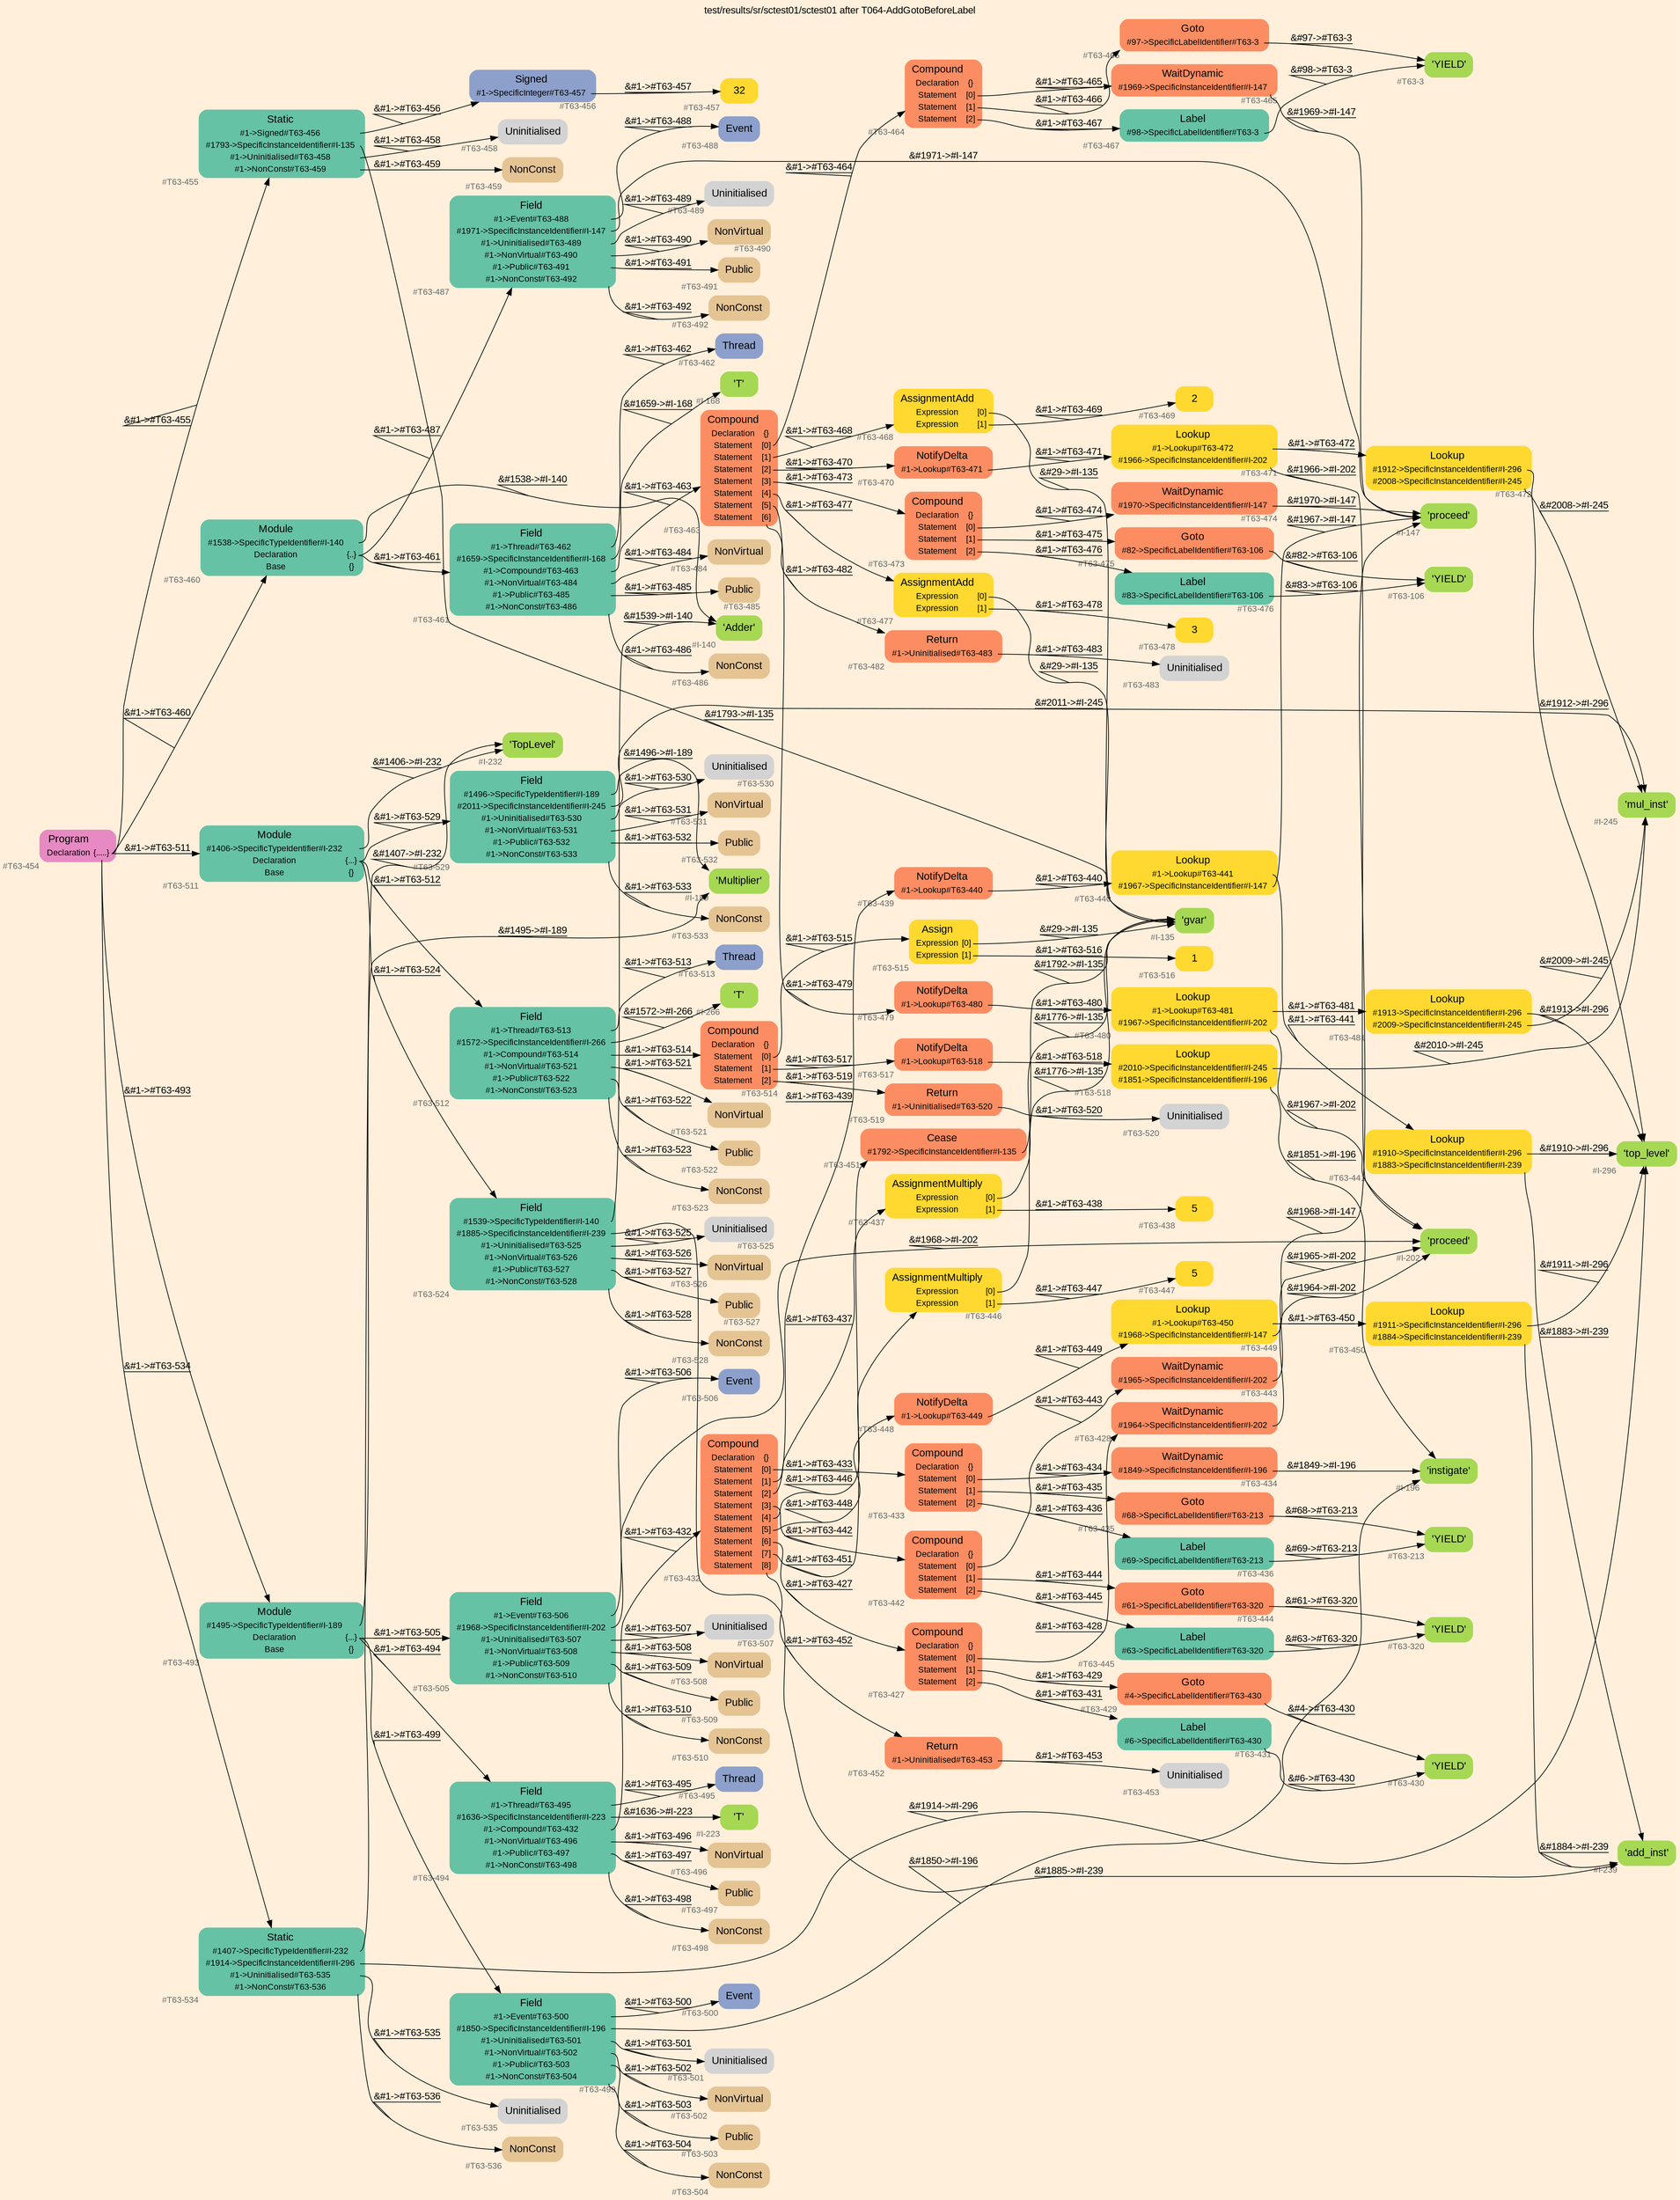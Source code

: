 digraph "test/results/sr/sctest01/sctest01 after T064-AddGotoBeforeLabel" {
label = "test/results/sr/sctest01/sctest01 after T064-AddGotoBeforeLabel"
labelloc = t
graph [
    rankdir = "LR"
    ranksep = 0.3
    bgcolor = antiquewhite1
    color = black
    fontcolor = black
    fontname = "Arial"
];
node [
    fontname = "Arial"
];
edge [
    fontname = "Arial"
];

// -------------------- node figure --------------------
// -------- block #T63-454 ----------
"#T63-454" [
    fillcolor = "/set28/4"
    xlabel = "#T63-454"
    fontsize = "12"
    fontcolor = grey40
    shape = "plaintext"
    label = <<TABLE BORDER="0" CELLBORDER="0" CELLSPACING="0">
     <TR><TD><FONT COLOR="black" POINT-SIZE="15">Program</FONT></TD></TR>
     <TR><TD><FONT COLOR="black" POINT-SIZE="12">Declaration</FONT></TD><TD PORT="port0"><FONT COLOR="black" POINT-SIZE="12">{.....}</FONT></TD></TR>
    </TABLE>>
    style = "rounded,filled"
];

// -------- block #T63-455 ----------
"#T63-455" [
    fillcolor = "/set28/1"
    xlabel = "#T63-455"
    fontsize = "12"
    fontcolor = grey40
    shape = "plaintext"
    label = <<TABLE BORDER="0" CELLBORDER="0" CELLSPACING="0">
     <TR><TD><FONT COLOR="black" POINT-SIZE="15">Static</FONT></TD></TR>
     <TR><TD><FONT COLOR="black" POINT-SIZE="12">#1-&gt;Signed#T63-456</FONT></TD><TD PORT="port0"></TD></TR>
     <TR><TD><FONT COLOR="black" POINT-SIZE="12">#1793-&gt;SpecificInstanceIdentifier#I-135</FONT></TD><TD PORT="port1"></TD></TR>
     <TR><TD><FONT COLOR="black" POINT-SIZE="12">#1-&gt;Uninitialised#T63-458</FONT></TD><TD PORT="port2"></TD></TR>
     <TR><TD><FONT COLOR="black" POINT-SIZE="12">#1-&gt;NonConst#T63-459</FONT></TD><TD PORT="port3"></TD></TR>
    </TABLE>>
    style = "rounded,filled"
];

// -------- block #T63-456 ----------
"#T63-456" [
    fillcolor = "/set28/3"
    xlabel = "#T63-456"
    fontsize = "12"
    fontcolor = grey40
    shape = "plaintext"
    label = <<TABLE BORDER="0" CELLBORDER="0" CELLSPACING="0">
     <TR><TD><FONT COLOR="black" POINT-SIZE="15">Signed</FONT></TD></TR>
     <TR><TD><FONT COLOR="black" POINT-SIZE="12">#1-&gt;SpecificInteger#T63-457</FONT></TD><TD PORT="port0"></TD></TR>
    </TABLE>>
    style = "rounded,filled"
];

// -------- block #T63-457 ----------
"#T63-457" [
    fillcolor = "/set28/6"
    xlabel = "#T63-457"
    fontsize = "12"
    fontcolor = grey40
    shape = "plaintext"
    label = <<TABLE BORDER="0" CELLBORDER="0" CELLSPACING="0">
     <TR><TD><FONT COLOR="black" POINT-SIZE="15">32</FONT></TD></TR>
    </TABLE>>
    style = "rounded,filled"
];

// -------- block #I-135 ----------
"#I-135" [
    fillcolor = "/set28/5"
    xlabel = "#I-135"
    fontsize = "12"
    fontcolor = grey40
    shape = "plaintext"
    label = <<TABLE BORDER="0" CELLBORDER="0" CELLSPACING="0">
     <TR><TD><FONT COLOR="black" POINT-SIZE="15">'gvar'</FONT></TD></TR>
    </TABLE>>
    style = "rounded,filled"
];

// -------- block #T63-458 ----------
"#T63-458" [
    xlabel = "#T63-458"
    fontsize = "12"
    fontcolor = grey40
    shape = "plaintext"
    label = <<TABLE BORDER="0" CELLBORDER="0" CELLSPACING="0">
     <TR><TD><FONT COLOR="black" POINT-SIZE="15">Uninitialised</FONT></TD></TR>
    </TABLE>>
    style = "rounded,filled"
];

// -------- block #T63-459 ----------
"#T63-459" [
    fillcolor = "/set28/7"
    xlabel = "#T63-459"
    fontsize = "12"
    fontcolor = grey40
    shape = "plaintext"
    label = <<TABLE BORDER="0" CELLBORDER="0" CELLSPACING="0">
     <TR><TD><FONT COLOR="black" POINT-SIZE="15">NonConst</FONT></TD></TR>
    </TABLE>>
    style = "rounded,filled"
];

// -------- block #T63-460 ----------
"#T63-460" [
    fillcolor = "/set28/1"
    xlabel = "#T63-460"
    fontsize = "12"
    fontcolor = grey40
    shape = "plaintext"
    label = <<TABLE BORDER="0" CELLBORDER="0" CELLSPACING="0">
     <TR><TD><FONT COLOR="black" POINT-SIZE="15">Module</FONT></TD></TR>
     <TR><TD><FONT COLOR="black" POINT-SIZE="12">#1538-&gt;SpecificTypeIdentifier#I-140</FONT></TD><TD PORT="port0"></TD></TR>
     <TR><TD><FONT COLOR="black" POINT-SIZE="12">Declaration</FONT></TD><TD PORT="port1"><FONT COLOR="black" POINT-SIZE="12">{..}</FONT></TD></TR>
     <TR><TD><FONT COLOR="black" POINT-SIZE="12">Base</FONT></TD><TD PORT="port2"><FONT COLOR="black" POINT-SIZE="12">{}</FONT></TD></TR>
    </TABLE>>
    style = "rounded,filled"
];

// -------- block #I-140 ----------
"#I-140" [
    fillcolor = "/set28/5"
    xlabel = "#I-140"
    fontsize = "12"
    fontcolor = grey40
    shape = "plaintext"
    label = <<TABLE BORDER="0" CELLBORDER="0" CELLSPACING="0">
     <TR><TD><FONT COLOR="black" POINT-SIZE="15">'Adder'</FONT></TD></TR>
    </TABLE>>
    style = "rounded,filled"
];

// -------- block #T63-461 ----------
"#T63-461" [
    fillcolor = "/set28/1"
    xlabel = "#T63-461"
    fontsize = "12"
    fontcolor = grey40
    shape = "plaintext"
    label = <<TABLE BORDER="0" CELLBORDER="0" CELLSPACING="0">
     <TR><TD><FONT COLOR="black" POINT-SIZE="15">Field</FONT></TD></TR>
     <TR><TD><FONT COLOR="black" POINT-SIZE="12">#1-&gt;Thread#T63-462</FONT></TD><TD PORT="port0"></TD></TR>
     <TR><TD><FONT COLOR="black" POINT-SIZE="12">#1659-&gt;SpecificInstanceIdentifier#I-168</FONT></TD><TD PORT="port1"></TD></TR>
     <TR><TD><FONT COLOR="black" POINT-SIZE="12">#1-&gt;Compound#T63-463</FONT></TD><TD PORT="port2"></TD></TR>
     <TR><TD><FONT COLOR="black" POINT-SIZE="12">#1-&gt;NonVirtual#T63-484</FONT></TD><TD PORT="port3"></TD></TR>
     <TR><TD><FONT COLOR="black" POINT-SIZE="12">#1-&gt;Public#T63-485</FONT></TD><TD PORT="port4"></TD></TR>
     <TR><TD><FONT COLOR="black" POINT-SIZE="12">#1-&gt;NonConst#T63-486</FONT></TD><TD PORT="port5"></TD></TR>
    </TABLE>>
    style = "rounded,filled"
];

// -------- block #T63-462 ----------
"#T63-462" [
    fillcolor = "/set28/3"
    xlabel = "#T63-462"
    fontsize = "12"
    fontcolor = grey40
    shape = "plaintext"
    label = <<TABLE BORDER="0" CELLBORDER="0" CELLSPACING="0">
     <TR><TD><FONT COLOR="black" POINT-SIZE="15">Thread</FONT></TD></TR>
    </TABLE>>
    style = "rounded,filled"
];

// -------- block #I-168 ----------
"#I-168" [
    fillcolor = "/set28/5"
    xlabel = "#I-168"
    fontsize = "12"
    fontcolor = grey40
    shape = "plaintext"
    label = <<TABLE BORDER="0" CELLBORDER="0" CELLSPACING="0">
     <TR><TD><FONT COLOR="black" POINT-SIZE="15">'T'</FONT></TD></TR>
    </TABLE>>
    style = "rounded,filled"
];

// -------- block #T63-463 ----------
"#T63-463" [
    fillcolor = "/set28/2"
    xlabel = "#T63-463"
    fontsize = "12"
    fontcolor = grey40
    shape = "plaintext"
    label = <<TABLE BORDER="0" CELLBORDER="0" CELLSPACING="0">
     <TR><TD><FONT COLOR="black" POINT-SIZE="15">Compound</FONT></TD></TR>
     <TR><TD><FONT COLOR="black" POINT-SIZE="12">Declaration</FONT></TD><TD PORT="port0"><FONT COLOR="black" POINT-SIZE="12">{}</FONT></TD></TR>
     <TR><TD><FONT COLOR="black" POINT-SIZE="12">Statement</FONT></TD><TD PORT="port1"><FONT COLOR="black" POINT-SIZE="12">[0]</FONT></TD></TR>
     <TR><TD><FONT COLOR="black" POINT-SIZE="12">Statement</FONT></TD><TD PORT="port2"><FONT COLOR="black" POINT-SIZE="12">[1]</FONT></TD></TR>
     <TR><TD><FONT COLOR="black" POINT-SIZE="12">Statement</FONT></TD><TD PORT="port3"><FONT COLOR="black" POINT-SIZE="12">[2]</FONT></TD></TR>
     <TR><TD><FONT COLOR="black" POINT-SIZE="12">Statement</FONT></TD><TD PORT="port4"><FONT COLOR="black" POINT-SIZE="12">[3]</FONT></TD></TR>
     <TR><TD><FONT COLOR="black" POINT-SIZE="12">Statement</FONT></TD><TD PORT="port5"><FONT COLOR="black" POINT-SIZE="12">[4]</FONT></TD></TR>
     <TR><TD><FONT COLOR="black" POINT-SIZE="12">Statement</FONT></TD><TD PORT="port6"><FONT COLOR="black" POINT-SIZE="12">[5]</FONT></TD></TR>
     <TR><TD><FONT COLOR="black" POINT-SIZE="12">Statement</FONT></TD><TD PORT="port7"><FONT COLOR="black" POINT-SIZE="12">[6]</FONT></TD></TR>
    </TABLE>>
    style = "rounded,filled"
];

// -------- block #T63-464 ----------
"#T63-464" [
    fillcolor = "/set28/2"
    xlabel = "#T63-464"
    fontsize = "12"
    fontcolor = grey40
    shape = "plaintext"
    label = <<TABLE BORDER="0" CELLBORDER="0" CELLSPACING="0">
     <TR><TD><FONT COLOR="black" POINT-SIZE="15">Compound</FONT></TD></TR>
     <TR><TD><FONT COLOR="black" POINT-SIZE="12">Declaration</FONT></TD><TD PORT="port0"><FONT COLOR="black" POINT-SIZE="12">{}</FONT></TD></TR>
     <TR><TD><FONT COLOR="black" POINT-SIZE="12">Statement</FONT></TD><TD PORT="port1"><FONT COLOR="black" POINT-SIZE="12">[0]</FONT></TD></TR>
     <TR><TD><FONT COLOR="black" POINT-SIZE="12">Statement</FONT></TD><TD PORT="port2"><FONT COLOR="black" POINT-SIZE="12">[1]</FONT></TD></TR>
     <TR><TD><FONT COLOR="black" POINT-SIZE="12">Statement</FONT></TD><TD PORT="port3"><FONT COLOR="black" POINT-SIZE="12">[2]</FONT></TD></TR>
    </TABLE>>
    style = "rounded,filled"
];

// -------- block #T63-465 ----------
"#T63-465" [
    fillcolor = "/set28/2"
    xlabel = "#T63-465"
    fontsize = "12"
    fontcolor = grey40
    shape = "plaintext"
    label = <<TABLE BORDER="0" CELLBORDER="0" CELLSPACING="0">
     <TR><TD><FONT COLOR="black" POINT-SIZE="15">WaitDynamic</FONT></TD></TR>
     <TR><TD><FONT COLOR="black" POINT-SIZE="12">#1969-&gt;SpecificInstanceIdentifier#I-147</FONT></TD><TD PORT="port0"></TD></TR>
    </TABLE>>
    style = "rounded,filled"
];

// -------- block #I-147 ----------
"#I-147" [
    fillcolor = "/set28/5"
    xlabel = "#I-147"
    fontsize = "12"
    fontcolor = grey40
    shape = "plaintext"
    label = <<TABLE BORDER="0" CELLBORDER="0" CELLSPACING="0">
     <TR><TD><FONT COLOR="black" POINT-SIZE="15">'proceed'</FONT></TD></TR>
    </TABLE>>
    style = "rounded,filled"
];

// -------- block #T63-466 ----------
"#T63-466" [
    fillcolor = "/set28/2"
    xlabel = "#T63-466"
    fontsize = "12"
    fontcolor = grey40
    shape = "plaintext"
    label = <<TABLE BORDER="0" CELLBORDER="0" CELLSPACING="0">
     <TR><TD><FONT COLOR="black" POINT-SIZE="15">Goto</FONT></TD></TR>
     <TR><TD><FONT COLOR="black" POINT-SIZE="12">#97-&gt;SpecificLabelIdentifier#T63-3</FONT></TD><TD PORT="port0"></TD></TR>
    </TABLE>>
    style = "rounded,filled"
];

// -------- block #T63-3 ----------
"#T63-3" [
    fillcolor = "/set28/5"
    xlabel = "#T63-3"
    fontsize = "12"
    fontcolor = grey40
    shape = "plaintext"
    label = <<TABLE BORDER="0" CELLBORDER="0" CELLSPACING="0">
     <TR><TD><FONT COLOR="black" POINT-SIZE="15">'YIELD'</FONT></TD></TR>
    </TABLE>>
    style = "rounded,filled"
];

// -------- block #T63-467 ----------
"#T63-467" [
    fillcolor = "/set28/1"
    xlabel = "#T63-467"
    fontsize = "12"
    fontcolor = grey40
    shape = "plaintext"
    label = <<TABLE BORDER="0" CELLBORDER="0" CELLSPACING="0">
     <TR><TD><FONT COLOR="black" POINT-SIZE="15">Label</FONT></TD></TR>
     <TR><TD><FONT COLOR="black" POINT-SIZE="12">#98-&gt;SpecificLabelIdentifier#T63-3</FONT></TD><TD PORT="port0"></TD></TR>
    </TABLE>>
    style = "rounded,filled"
];

// -------- block #T63-468 ----------
"#T63-468" [
    fillcolor = "/set28/6"
    xlabel = "#T63-468"
    fontsize = "12"
    fontcolor = grey40
    shape = "plaintext"
    label = <<TABLE BORDER="0" CELLBORDER="0" CELLSPACING="0">
     <TR><TD><FONT COLOR="black" POINT-SIZE="15">AssignmentAdd</FONT></TD></TR>
     <TR><TD><FONT COLOR="black" POINT-SIZE="12">Expression</FONT></TD><TD PORT="port0"><FONT COLOR="black" POINT-SIZE="12">[0]</FONT></TD></TR>
     <TR><TD><FONT COLOR="black" POINT-SIZE="12">Expression</FONT></TD><TD PORT="port1"><FONT COLOR="black" POINT-SIZE="12">[1]</FONT></TD></TR>
    </TABLE>>
    style = "rounded,filled"
];

// -------- block #T63-469 ----------
"#T63-469" [
    fillcolor = "/set28/6"
    xlabel = "#T63-469"
    fontsize = "12"
    fontcolor = grey40
    shape = "plaintext"
    label = <<TABLE BORDER="0" CELLBORDER="0" CELLSPACING="0">
     <TR><TD><FONT COLOR="black" POINT-SIZE="15">2</FONT></TD></TR>
    </TABLE>>
    style = "rounded,filled"
];

// -------- block #T63-470 ----------
"#T63-470" [
    fillcolor = "/set28/2"
    xlabel = "#T63-470"
    fontsize = "12"
    fontcolor = grey40
    shape = "plaintext"
    label = <<TABLE BORDER="0" CELLBORDER="0" CELLSPACING="0">
     <TR><TD><FONT COLOR="black" POINT-SIZE="15">NotifyDelta</FONT></TD></TR>
     <TR><TD><FONT COLOR="black" POINT-SIZE="12">#1-&gt;Lookup#T63-471</FONT></TD><TD PORT="port0"></TD></TR>
    </TABLE>>
    style = "rounded,filled"
];

// -------- block #T63-471 ----------
"#T63-471" [
    fillcolor = "/set28/6"
    xlabel = "#T63-471"
    fontsize = "12"
    fontcolor = grey40
    shape = "plaintext"
    label = <<TABLE BORDER="0" CELLBORDER="0" CELLSPACING="0">
     <TR><TD><FONT COLOR="black" POINT-SIZE="15">Lookup</FONT></TD></TR>
     <TR><TD><FONT COLOR="black" POINT-SIZE="12">#1-&gt;Lookup#T63-472</FONT></TD><TD PORT="port0"></TD></TR>
     <TR><TD><FONT COLOR="black" POINT-SIZE="12">#1966-&gt;SpecificInstanceIdentifier#I-202</FONT></TD><TD PORT="port1"></TD></TR>
    </TABLE>>
    style = "rounded,filled"
];

// -------- block #T63-472 ----------
"#T63-472" [
    fillcolor = "/set28/6"
    xlabel = "#T63-472"
    fontsize = "12"
    fontcolor = grey40
    shape = "plaintext"
    label = <<TABLE BORDER="0" CELLBORDER="0" CELLSPACING="0">
     <TR><TD><FONT COLOR="black" POINT-SIZE="15">Lookup</FONT></TD></TR>
     <TR><TD><FONT COLOR="black" POINT-SIZE="12">#1912-&gt;SpecificInstanceIdentifier#I-296</FONT></TD><TD PORT="port0"></TD></TR>
     <TR><TD><FONT COLOR="black" POINT-SIZE="12">#2008-&gt;SpecificInstanceIdentifier#I-245</FONT></TD><TD PORT="port1"></TD></TR>
    </TABLE>>
    style = "rounded,filled"
];

// -------- block #I-296 ----------
"#I-296" [
    fillcolor = "/set28/5"
    xlabel = "#I-296"
    fontsize = "12"
    fontcolor = grey40
    shape = "plaintext"
    label = <<TABLE BORDER="0" CELLBORDER="0" CELLSPACING="0">
     <TR><TD><FONT COLOR="black" POINT-SIZE="15">'top_level'</FONT></TD></TR>
    </TABLE>>
    style = "rounded,filled"
];

// -------- block #I-245 ----------
"#I-245" [
    fillcolor = "/set28/5"
    xlabel = "#I-245"
    fontsize = "12"
    fontcolor = grey40
    shape = "plaintext"
    label = <<TABLE BORDER="0" CELLBORDER="0" CELLSPACING="0">
     <TR><TD><FONT COLOR="black" POINT-SIZE="15">'mul_inst'</FONT></TD></TR>
    </TABLE>>
    style = "rounded,filled"
];

// -------- block #I-202 ----------
"#I-202" [
    fillcolor = "/set28/5"
    xlabel = "#I-202"
    fontsize = "12"
    fontcolor = grey40
    shape = "plaintext"
    label = <<TABLE BORDER="0" CELLBORDER="0" CELLSPACING="0">
     <TR><TD><FONT COLOR="black" POINT-SIZE="15">'proceed'</FONT></TD></TR>
    </TABLE>>
    style = "rounded,filled"
];

// -------- block #T63-473 ----------
"#T63-473" [
    fillcolor = "/set28/2"
    xlabel = "#T63-473"
    fontsize = "12"
    fontcolor = grey40
    shape = "plaintext"
    label = <<TABLE BORDER="0" CELLBORDER="0" CELLSPACING="0">
     <TR><TD><FONT COLOR="black" POINT-SIZE="15">Compound</FONT></TD></TR>
     <TR><TD><FONT COLOR="black" POINT-SIZE="12">Declaration</FONT></TD><TD PORT="port0"><FONT COLOR="black" POINT-SIZE="12">{}</FONT></TD></TR>
     <TR><TD><FONT COLOR="black" POINT-SIZE="12">Statement</FONT></TD><TD PORT="port1"><FONT COLOR="black" POINT-SIZE="12">[0]</FONT></TD></TR>
     <TR><TD><FONT COLOR="black" POINT-SIZE="12">Statement</FONT></TD><TD PORT="port2"><FONT COLOR="black" POINT-SIZE="12">[1]</FONT></TD></TR>
     <TR><TD><FONT COLOR="black" POINT-SIZE="12">Statement</FONT></TD><TD PORT="port3"><FONT COLOR="black" POINT-SIZE="12">[2]</FONT></TD></TR>
    </TABLE>>
    style = "rounded,filled"
];

// -------- block #T63-474 ----------
"#T63-474" [
    fillcolor = "/set28/2"
    xlabel = "#T63-474"
    fontsize = "12"
    fontcolor = grey40
    shape = "plaintext"
    label = <<TABLE BORDER="0" CELLBORDER="0" CELLSPACING="0">
     <TR><TD><FONT COLOR="black" POINT-SIZE="15">WaitDynamic</FONT></TD></TR>
     <TR><TD><FONT COLOR="black" POINT-SIZE="12">#1970-&gt;SpecificInstanceIdentifier#I-147</FONT></TD><TD PORT="port0"></TD></TR>
    </TABLE>>
    style = "rounded,filled"
];

// -------- block #T63-475 ----------
"#T63-475" [
    fillcolor = "/set28/2"
    xlabel = "#T63-475"
    fontsize = "12"
    fontcolor = grey40
    shape = "plaintext"
    label = <<TABLE BORDER="0" CELLBORDER="0" CELLSPACING="0">
     <TR><TD><FONT COLOR="black" POINT-SIZE="15">Goto</FONT></TD></TR>
     <TR><TD><FONT COLOR="black" POINT-SIZE="12">#82-&gt;SpecificLabelIdentifier#T63-106</FONT></TD><TD PORT="port0"></TD></TR>
    </TABLE>>
    style = "rounded,filled"
];

// -------- block #T63-106 ----------
"#T63-106" [
    fillcolor = "/set28/5"
    xlabel = "#T63-106"
    fontsize = "12"
    fontcolor = grey40
    shape = "plaintext"
    label = <<TABLE BORDER="0" CELLBORDER="0" CELLSPACING="0">
     <TR><TD><FONT COLOR="black" POINT-SIZE="15">'YIELD'</FONT></TD></TR>
    </TABLE>>
    style = "rounded,filled"
];

// -------- block #T63-476 ----------
"#T63-476" [
    fillcolor = "/set28/1"
    xlabel = "#T63-476"
    fontsize = "12"
    fontcolor = grey40
    shape = "plaintext"
    label = <<TABLE BORDER="0" CELLBORDER="0" CELLSPACING="0">
     <TR><TD><FONT COLOR="black" POINT-SIZE="15">Label</FONT></TD></TR>
     <TR><TD><FONT COLOR="black" POINT-SIZE="12">#83-&gt;SpecificLabelIdentifier#T63-106</FONT></TD><TD PORT="port0"></TD></TR>
    </TABLE>>
    style = "rounded,filled"
];

// -------- block #T63-477 ----------
"#T63-477" [
    fillcolor = "/set28/6"
    xlabel = "#T63-477"
    fontsize = "12"
    fontcolor = grey40
    shape = "plaintext"
    label = <<TABLE BORDER="0" CELLBORDER="0" CELLSPACING="0">
     <TR><TD><FONT COLOR="black" POINT-SIZE="15">AssignmentAdd</FONT></TD></TR>
     <TR><TD><FONT COLOR="black" POINT-SIZE="12">Expression</FONT></TD><TD PORT="port0"><FONT COLOR="black" POINT-SIZE="12">[0]</FONT></TD></TR>
     <TR><TD><FONT COLOR="black" POINT-SIZE="12">Expression</FONT></TD><TD PORT="port1"><FONT COLOR="black" POINT-SIZE="12">[1]</FONT></TD></TR>
    </TABLE>>
    style = "rounded,filled"
];

// -------- block #T63-478 ----------
"#T63-478" [
    fillcolor = "/set28/6"
    xlabel = "#T63-478"
    fontsize = "12"
    fontcolor = grey40
    shape = "plaintext"
    label = <<TABLE BORDER="0" CELLBORDER="0" CELLSPACING="0">
     <TR><TD><FONT COLOR="black" POINT-SIZE="15">3</FONT></TD></TR>
    </TABLE>>
    style = "rounded,filled"
];

// -------- block #T63-479 ----------
"#T63-479" [
    fillcolor = "/set28/2"
    xlabel = "#T63-479"
    fontsize = "12"
    fontcolor = grey40
    shape = "plaintext"
    label = <<TABLE BORDER="0" CELLBORDER="0" CELLSPACING="0">
     <TR><TD><FONT COLOR="black" POINT-SIZE="15">NotifyDelta</FONT></TD></TR>
     <TR><TD><FONT COLOR="black" POINT-SIZE="12">#1-&gt;Lookup#T63-480</FONT></TD><TD PORT="port0"></TD></TR>
    </TABLE>>
    style = "rounded,filled"
];

// -------- block #T63-480 ----------
"#T63-480" [
    fillcolor = "/set28/6"
    xlabel = "#T63-480"
    fontsize = "12"
    fontcolor = grey40
    shape = "plaintext"
    label = <<TABLE BORDER="0" CELLBORDER="0" CELLSPACING="0">
     <TR><TD><FONT COLOR="black" POINT-SIZE="15">Lookup</FONT></TD></TR>
     <TR><TD><FONT COLOR="black" POINT-SIZE="12">#1-&gt;Lookup#T63-481</FONT></TD><TD PORT="port0"></TD></TR>
     <TR><TD><FONT COLOR="black" POINT-SIZE="12">#1967-&gt;SpecificInstanceIdentifier#I-202</FONT></TD><TD PORT="port1"></TD></TR>
    </TABLE>>
    style = "rounded,filled"
];

// -------- block #T63-481 ----------
"#T63-481" [
    fillcolor = "/set28/6"
    xlabel = "#T63-481"
    fontsize = "12"
    fontcolor = grey40
    shape = "plaintext"
    label = <<TABLE BORDER="0" CELLBORDER="0" CELLSPACING="0">
     <TR><TD><FONT COLOR="black" POINT-SIZE="15">Lookup</FONT></TD></TR>
     <TR><TD><FONT COLOR="black" POINT-SIZE="12">#1913-&gt;SpecificInstanceIdentifier#I-296</FONT></TD><TD PORT="port0"></TD></TR>
     <TR><TD><FONT COLOR="black" POINT-SIZE="12">#2009-&gt;SpecificInstanceIdentifier#I-245</FONT></TD><TD PORT="port1"></TD></TR>
    </TABLE>>
    style = "rounded,filled"
];

// -------- block #T63-482 ----------
"#T63-482" [
    fillcolor = "/set28/2"
    xlabel = "#T63-482"
    fontsize = "12"
    fontcolor = grey40
    shape = "plaintext"
    label = <<TABLE BORDER="0" CELLBORDER="0" CELLSPACING="0">
     <TR><TD><FONT COLOR="black" POINT-SIZE="15">Return</FONT></TD></TR>
     <TR><TD><FONT COLOR="black" POINT-SIZE="12">#1-&gt;Uninitialised#T63-483</FONT></TD><TD PORT="port0"></TD></TR>
    </TABLE>>
    style = "rounded,filled"
];

// -------- block #T63-483 ----------
"#T63-483" [
    xlabel = "#T63-483"
    fontsize = "12"
    fontcolor = grey40
    shape = "plaintext"
    label = <<TABLE BORDER="0" CELLBORDER="0" CELLSPACING="0">
     <TR><TD><FONT COLOR="black" POINT-SIZE="15">Uninitialised</FONT></TD></TR>
    </TABLE>>
    style = "rounded,filled"
];

// -------- block #T63-484 ----------
"#T63-484" [
    fillcolor = "/set28/7"
    xlabel = "#T63-484"
    fontsize = "12"
    fontcolor = grey40
    shape = "plaintext"
    label = <<TABLE BORDER="0" CELLBORDER="0" CELLSPACING="0">
     <TR><TD><FONT COLOR="black" POINT-SIZE="15">NonVirtual</FONT></TD></TR>
    </TABLE>>
    style = "rounded,filled"
];

// -------- block #T63-485 ----------
"#T63-485" [
    fillcolor = "/set28/7"
    xlabel = "#T63-485"
    fontsize = "12"
    fontcolor = grey40
    shape = "plaintext"
    label = <<TABLE BORDER="0" CELLBORDER="0" CELLSPACING="0">
     <TR><TD><FONT COLOR="black" POINT-SIZE="15">Public</FONT></TD></TR>
    </TABLE>>
    style = "rounded,filled"
];

// -------- block #T63-486 ----------
"#T63-486" [
    fillcolor = "/set28/7"
    xlabel = "#T63-486"
    fontsize = "12"
    fontcolor = grey40
    shape = "plaintext"
    label = <<TABLE BORDER="0" CELLBORDER="0" CELLSPACING="0">
     <TR><TD><FONT COLOR="black" POINT-SIZE="15">NonConst</FONT></TD></TR>
    </TABLE>>
    style = "rounded,filled"
];

// -------- block #T63-487 ----------
"#T63-487" [
    fillcolor = "/set28/1"
    xlabel = "#T63-487"
    fontsize = "12"
    fontcolor = grey40
    shape = "plaintext"
    label = <<TABLE BORDER="0" CELLBORDER="0" CELLSPACING="0">
     <TR><TD><FONT COLOR="black" POINT-SIZE="15">Field</FONT></TD></TR>
     <TR><TD><FONT COLOR="black" POINT-SIZE="12">#1-&gt;Event#T63-488</FONT></TD><TD PORT="port0"></TD></TR>
     <TR><TD><FONT COLOR="black" POINT-SIZE="12">#1971-&gt;SpecificInstanceIdentifier#I-147</FONT></TD><TD PORT="port1"></TD></TR>
     <TR><TD><FONT COLOR="black" POINT-SIZE="12">#1-&gt;Uninitialised#T63-489</FONT></TD><TD PORT="port2"></TD></TR>
     <TR><TD><FONT COLOR="black" POINT-SIZE="12">#1-&gt;NonVirtual#T63-490</FONT></TD><TD PORT="port3"></TD></TR>
     <TR><TD><FONT COLOR="black" POINT-SIZE="12">#1-&gt;Public#T63-491</FONT></TD><TD PORT="port4"></TD></TR>
     <TR><TD><FONT COLOR="black" POINT-SIZE="12">#1-&gt;NonConst#T63-492</FONT></TD><TD PORT="port5"></TD></TR>
    </TABLE>>
    style = "rounded,filled"
];

// -------- block #T63-488 ----------
"#T63-488" [
    fillcolor = "/set28/3"
    xlabel = "#T63-488"
    fontsize = "12"
    fontcolor = grey40
    shape = "plaintext"
    label = <<TABLE BORDER="0" CELLBORDER="0" CELLSPACING="0">
     <TR><TD><FONT COLOR="black" POINT-SIZE="15">Event</FONT></TD></TR>
    </TABLE>>
    style = "rounded,filled"
];

// -------- block #T63-489 ----------
"#T63-489" [
    xlabel = "#T63-489"
    fontsize = "12"
    fontcolor = grey40
    shape = "plaintext"
    label = <<TABLE BORDER="0" CELLBORDER="0" CELLSPACING="0">
     <TR><TD><FONT COLOR="black" POINT-SIZE="15">Uninitialised</FONT></TD></TR>
    </TABLE>>
    style = "rounded,filled"
];

// -------- block #T63-490 ----------
"#T63-490" [
    fillcolor = "/set28/7"
    xlabel = "#T63-490"
    fontsize = "12"
    fontcolor = grey40
    shape = "plaintext"
    label = <<TABLE BORDER="0" CELLBORDER="0" CELLSPACING="0">
     <TR><TD><FONT COLOR="black" POINT-SIZE="15">NonVirtual</FONT></TD></TR>
    </TABLE>>
    style = "rounded,filled"
];

// -------- block #T63-491 ----------
"#T63-491" [
    fillcolor = "/set28/7"
    xlabel = "#T63-491"
    fontsize = "12"
    fontcolor = grey40
    shape = "plaintext"
    label = <<TABLE BORDER="0" CELLBORDER="0" CELLSPACING="0">
     <TR><TD><FONT COLOR="black" POINT-SIZE="15">Public</FONT></TD></TR>
    </TABLE>>
    style = "rounded,filled"
];

// -------- block #T63-492 ----------
"#T63-492" [
    fillcolor = "/set28/7"
    xlabel = "#T63-492"
    fontsize = "12"
    fontcolor = grey40
    shape = "plaintext"
    label = <<TABLE BORDER="0" CELLBORDER="0" CELLSPACING="0">
     <TR><TD><FONT COLOR="black" POINT-SIZE="15">NonConst</FONT></TD></TR>
    </TABLE>>
    style = "rounded,filled"
];

// -------- block #T63-493 ----------
"#T63-493" [
    fillcolor = "/set28/1"
    xlabel = "#T63-493"
    fontsize = "12"
    fontcolor = grey40
    shape = "plaintext"
    label = <<TABLE BORDER="0" CELLBORDER="0" CELLSPACING="0">
     <TR><TD><FONT COLOR="black" POINT-SIZE="15">Module</FONT></TD></TR>
     <TR><TD><FONT COLOR="black" POINT-SIZE="12">#1495-&gt;SpecificTypeIdentifier#I-189</FONT></TD><TD PORT="port0"></TD></TR>
     <TR><TD><FONT COLOR="black" POINT-SIZE="12">Declaration</FONT></TD><TD PORT="port1"><FONT COLOR="black" POINT-SIZE="12">{...}</FONT></TD></TR>
     <TR><TD><FONT COLOR="black" POINT-SIZE="12">Base</FONT></TD><TD PORT="port2"><FONT COLOR="black" POINT-SIZE="12">{}</FONT></TD></TR>
    </TABLE>>
    style = "rounded,filled"
];

// -------- block #I-189 ----------
"#I-189" [
    fillcolor = "/set28/5"
    xlabel = "#I-189"
    fontsize = "12"
    fontcolor = grey40
    shape = "plaintext"
    label = <<TABLE BORDER="0" CELLBORDER="0" CELLSPACING="0">
     <TR><TD><FONT COLOR="black" POINT-SIZE="15">'Multiplier'</FONT></TD></TR>
    </TABLE>>
    style = "rounded,filled"
];

// -------- block #T63-494 ----------
"#T63-494" [
    fillcolor = "/set28/1"
    xlabel = "#T63-494"
    fontsize = "12"
    fontcolor = grey40
    shape = "plaintext"
    label = <<TABLE BORDER="0" CELLBORDER="0" CELLSPACING="0">
     <TR><TD><FONT COLOR="black" POINT-SIZE="15">Field</FONT></TD></TR>
     <TR><TD><FONT COLOR="black" POINT-SIZE="12">#1-&gt;Thread#T63-495</FONT></TD><TD PORT="port0"></TD></TR>
     <TR><TD><FONT COLOR="black" POINT-SIZE="12">#1636-&gt;SpecificInstanceIdentifier#I-223</FONT></TD><TD PORT="port1"></TD></TR>
     <TR><TD><FONT COLOR="black" POINT-SIZE="12">#1-&gt;Compound#T63-432</FONT></TD><TD PORT="port2"></TD></TR>
     <TR><TD><FONT COLOR="black" POINT-SIZE="12">#1-&gt;NonVirtual#T63-496</FONT></TD><TD PORT="port3"></TD></TR>
     <TR><TD><FONT COLOR="black" POINT-SIZE="12">#1-&gt;Public#T63-497</FONT></TD><TD PORT="port4"></TD></TR>
     <TR><TD><FONT COLOR="black" POINT-SIZE="12">#1-&gt;NonConst#T63-498</FONT></TD><TD PORT="port5"></TD></TR>
    </TABLE>>
    style = "rounded,filled"
];

// -------- block #T63-495 ----------
"#T63-495" [
    fillcolor = "/set28/3"
    xlabel = "#T63-495"
    fontsize = "12"
    fontcolor = grey40
    shape = "plaintext"
    label = <<TABLE BORDER="0" CELLBORDER="0" CELLSPACING="0">
     <TR><TD><FONT COLOR="black" POINT-SIZE="15">Thread</FONT></TD></TR>
    </TABLE>>
    style = "rounded,filled"
];

// -------- block #I-223 ----------
"#I-223" [
    fillcolor = "/set28/5"
    xlabel = "#I-223"
    fontsize = "12"
    fontcolor = grey40
    shape = "plaintext"
    label = <<TABLE BORDER="0" CELLBORDER="0" CELLSPACING="0">
     <TR><TD><FONT COLOR="black" POINT-SIZE="15">'T'</FONT></TD></TR>
    </TABLE>>
    style = "rounded,filled"
];

// -------- block #T63-432 ----------
"#T63-432" [
    fillcolor = "/set28/2"
    xlabel = "#T63-432"
    fontsize = "12"
    fontcolor = grey40
    shape = "plaintext"
    label = <<TABLE BORDER="0" CELLBORDER="0" CELLSPACING="0">
     <TR><TD><FONT COLOR="black" POINT-SIZE="15">Compound</FONT></TD></TR>
     <TR><TD><FONT COLOR="black" POINT-SIZE="12">Declaration</FONT></TD><TD PORT="port0"><FONT COLOR="black" POINT-SIZE="12">{}</FONT></TD></TR>
     <TR><TD><FONT COLOR="black" POINT-SIZE="12">Statement</FONT></TD><TD PORT="port1"><FONT COLOR="black" POINT-SIZE="12">[0]</FONT></TD></TR>
     <TR><TD><FONT COLOR="black" POINT-SIZE="12">Statement</FONT></TD><TD PORT="port2"><FONT COLOR="black" POINT-SIZE="12">[1]</FONT></TD></TR>
     <TR><TD><FONT COLOR="black" POINT-SIZE="12">Statement</FONT></TD><TD PORT="port3"><FONT COLOR="black" POINT-SIZE="12">[2]</FONT></TD></TR>
     <TR><TD><FONT COLOR="black" POINT-SIZE="12">Statement</FONT></TD><TD PORT="port4"><FONT COLOR="black" POINT-SIZE="12">[3]</FONT></TD></TR>
     <TR><TD><FONT COLOR="black" POINT-SIZE="12">Statement</FONT></TD><TD PORT="port5"><FONT COLOR="black" POINT-SIZE="12">[4]</FONT></TD></TR>
     <TR><TD><FONT COLOR="black" POINT-SIZE="12">Statement</FONT></TD><TD PORT="port6"><FONT COLOR="black" POINT-SIZE="12">[5]</FONT></TD></TR>
     <TR><TD><FONT COLOR="black" POINT-SIZE="12">Statement</FONT></TD><TD PORT="port7"><FONT COLOR="black" POINT-SIZE="12">[6]</FONT></TD></TR>
     <TR><TD><FONT COLOR="black" POINT-SIZE="12">Statement</FONT></TD><TD PORT="port8"><FONT COLOR="black" POINT-SIZE="12">[7]</FONT></TD></TR>
     <TR><TD><FONT COLOR="black" POINT-SIZE="12">Statement</FONT></TD><TD PORT="port9"><FONT COLOR="black" POINT-SIZE="12">[8]</FONT></TD></TR>
    </TABLE>>
    style = "rounded,filled"
];

// -------- block #T63-433 ----------
"#T63-433" [
    fillcolor = "/set28/2"
    xlabel = "#T63-433"
    fontsize = "12"
    fontcolor = grey40
    shape = "plaintext"
    label = <<TABLE BORDER="0" CELLBORDER="0" CELLSPACING="0">
     <TR><TD><FONT COLOR="black" POINT-SIZE="15">Compound</FONT></TD></TR>
     <TR><TD><FONT COLOR="black" POINT-SIZE="12">Declaration</FONT></TD><TD PORT="port0"><FONT COLOR="black" POINT-SIZE="12">{}</FONT></TD></TR>
     <TR><TD><FONT COLOR="black" POINT-SIZE="12">Statement</FONT></TD><TD PORT="port1"><FONT COLOR="black" POINT-SIZE="12">[0]</FONT></TD></TR>
     <TR><TD><FONT COLOR="black" POINT-SIZE="12">Statement</FONT></TD><TD PORT="port2"><FONT COLOR="black" POINT-SIZE="12">[1]</FONT></TD></TR>
     <TR><TD><FONT COLOR="black" POINT-SIZE="12">Statement</FONT></TD><TD PORT="port3"><FONT COLOR="black" POINT-SIZE="12">[2]</FONT></TD></TR>
    </TABLE>>
    style = "rounded,filled"
];

// -------- block #T63-434 ----------
"#T63-434" [
    fillcolor = "/set28/2"
    xlabel = "#T63-434"
    fontsize = "12"
    fontcolor = grey40
    shape = "plaintext"
    label = <<TABLE BORDER="0" CELLBORDER="0" CELLSPACING="0">
     <TR><TD><FONT COLOR="black" POINT-SIZE="15">WaitDynamic</FONT></TD></TR>
     <TR><TD><FONT COLOR="black" POINT-SIZE="12">#1849-&gt;SpecificInstanceIdentifier#I-196</FONT></TD><TD PORT="port0"></TD></TR>
    </TABLE>>
    style = "rounded,filled"
];

// -------- block #I-196 ----------
"#I-196" [
    fillcolor = "/set28/5"
    xlabel = "#I-196"
    fontsize = "12"
    fontcolor = grey40
    shape = "plaintext"
    label = <<TABLE BORDER="0" CELLBORDER="0" CELLSPACING="0">
     <TR><TD><FONT COLOR="black" POINT-SIZE="15">'instigate'</FONT></TD></TR>
    </TABLE>>
    style = "rounded,filled"
];

// -------- block #T63-435 ----------
"#T63-435" [
    fillcolor = "/set28/2"
    xlabel = "#T63-435"
    fontsize = "12"
    fontcolor = grey40
    shape = "plaintext"
    label = <<TABLE BORDER="0" CELLBORDER="0" CELLSPACING="0">
     <TR><TD><FONT COLOR="black" POINT-SIZE="15">Goto</FONT></TD></TR>
     <TR><TD><FONT COLOR="black" POINT-SIZE="12">#68-&gt;SpecificLabelIdentifier#T63-213</FONT></TD><TD PORT="port0"></TD></TR>
    </TABLE>>
    style = "rounded,filled"
];

// -------- block #T63-213 ----------
"#T63-213" [
    fillcolor = "/set28/5"
    xlabel = "#T63-213"
    fontsize = "12"
    fontcolor = grey40
    shape = "plaintext"
    label = <<TABLE BORDER="0" CELLBORDER="0" CELLSPACING="0">
     <TR><TD><FONT COLOR="black" POINT-SIZE="15">'YIELD'</FONT></TD></TR>
    </TABLE>>
    style = "rounded,filled"
];

// -------- block #T63-436 ----------
"#T63-436" [
    fillcolor = "/set28/1"
    xlabel = "#T63-436"
    fontsize = "12"
    fontcolor = grey40
    shape = "plaintext"
    label = <<TABLE BORDER="0" CELLBORDER="0" CELLSPACING="0">
     <TR><TD><FONT COLOR="black" POINT-SIZE="15">Label</FONT></TD></TR>
     <TR><TD><FONT COLOR="black" POINT-SIZE="12">#69-&gt;SpecificLabelIdentifier#T63-213</FONT></TD><TD PORT="port0"></TD></TR>
    </TABLE>>
    style = "rounded,filled"
];

// -------- block #T63-437 ----------
"#T63-437" [
    fillcolor = "/set28/6"
    xlabel = "#T63-437"
    fontsize = "12"
    fontcolor = grey40
    shape = "plaintext"
    label = <<TABLE BORDER="0" CELLBORDER="0" CELLSPACING="0">
     <TR><TD><FONT COLOR="black" POINT-SIZE="15">AssignmentMultiply</FONT></TD></TR>
     <TR><TD><FONT COLOR="black" POINT-SIZE="12">Expression</FONT></TD><TD PORT="port0"><FONT COLOR="black" POINT-SIZE="12">[0]</FONT></TD></TR>
     <TR><TD><FONT COLOR="black" POINT-SIZE="12">Expression</FONT></TD><TD PORT="port1"><FONT COLOR="black" POINT-SIZE="12">[1]</FONT></TD></TR>
    </TABLE>>
    style = "rounded,filled"
];

// -------- block #T63-438 ----------
"#T63-438" [
    fillcolor = "/set28/6"
    xlabel = "#T63-438"
    fontsize = "12"
    fontcolor = grey40
    shape = "plaintext"
    label = <<TABLE BORDER="0" CELLBORDER="0" CELLSPACING="0">
     <TR><TD><FONT COLOR="black" POINT-SIZE="15">5</FONT></TD></TR>
    </TABLE>>
    style = "rounded,filled"
];

// -------- block #T63-439 ----------
"#T63-439" [
    fillcolor = "/set28/2"
    xlabel = "#T63-439"
    fontsize = "12"
    fontcolor = grey40
    shape = "plaintext"
    label = <<TABLE BORDER="0" CELLBORDER="0" CELLSPACING="0">
     <TR><TD><FONT COLOR="black" POINT-SIZE="15">NotifyDelta</FONT></TD></TR>
     <TR><TD><FONT COLOR="black" POINT-SIZE="12">#1-&gt;Lookup#T63-440</FONT></TD><TD PORT="port0"></TD></TR>
    </TABLE>>
    style = "rounded,filled"
];

// -------- block #T63-440 ----------
"#T63-440" [
    fillcolor = "/set28/6"
    xlabel = "#T63-440"
    fontsize = "12"
    fontcolor = grey40
    shape = "plaintext"
    label = <<TABLE BORDER="0" CELLBORDER="0" CELLSPACING="0">
     <TR><TD><FONT COLOR="black" POINT-SIZE="15">Lookup</FONT></TD></TR>
     <TR><TD><FONT COLOR="black" POINT-SIZE="12">#1-&gt;Lookup#T63-441</FONT></TD><TD PORT="port0"></TD></TR>
     <TR><TD><FONT COLOR="black" POINT-SIZE="12">#1967-&gt;SpecificInstanceIdentifier#I-147</FONT></TD><TD PORT="port1"></TD></TR>
    </TABLE>>
    style = "rounded,filled"
];

// -------- block #T63-441 ----------
"#T63-441" [
    fillcolor = "/set28/6"
    xlabel = "#T63-441"
    fontsize = "12"
    fontcolor = grey40
    shape = "plaintext"
    label = <<TABLE BORDER="0" CELLBORDER="0" CELLSPACING="0">
     <TR><TD><FONT COLOR="black" POINT-SIZE="15">Lookup</FONT></TD></TR>
     <TR><TD><FONT COLOR="black" POINT-SIZE="12">#1910-&gt;SpecificInstanceIdentifier#I-296</FONT></TD><TD PORT="port0"></TD></TR>
     <TR><TD><FONT COLOR="black" POINT-SIZE="12">#1883-&gt;SpecificInstanceIdentifier#I-239</FONT></TD><TD PORT="port1"></TD></TR>
    </TABLE>>
    style = "rounded,filled"
];

// -------- block #I-239 ----------
"#I-239" [
    fillcolor = "/set28/5"
    xlabel = "#I-239"
    fontsize = "12"
    fontcolor = grey40
    shape = "plaintext"
    label = <<TABLE BORDER="0" CELLBORDER="0" CELLSPACING="0">
     <TR><TD><FONT COLOR="black" POINT-SIZE="15">'add_inst'</FONT></TD></TR>
    </TABLE>>
    style = "rounded,filled"
];

// -------- block #T63-442 ----------
"#T63-442" [
    fillcolor = "/set28/2"
    xlabel = "#T63-442"
    fontsize = "12"
    fontcolor = grey40
    shape = "plaintext"
    label = <<TABLE BORDER="0" CELLBORDER="0" CELLSPACING="0">
     <TR><TD><FONT COLOR="black" POINT-SIZE="15">Compound</FONT></TD></TR>
     <TR><TD><FONT COLOR="black" POINT-SIZE="12">Declaration</FONT></TD><TD PORT="port0"><FONT COLOR="black" POINT-SIZE="12">{}</FONT></TD></TR>
     <TR><TD><FONT COLOR="black" POINT-SIZE="12">Statement</FONT></TD><TD PORT="port1"><FONT COLOR="black" POINT-SIZE="12">[0]</FONT></TD></TR>
     <TR><TD><FONT COLOR="black" POINT-SIZE="12">Statement</FONT></TD><TD PORT="port2"><FONT COLOR="black" POINT-SIZE="12">[1]</FONT></TD></TR>
     <TR><TD><FONT COLOR="black" POINT-SIZE="12">Statement</FONT></TD><TD PORT="port3"><FONT COLOR="black" POINT-SIZE="12">[2]</FONT></TD></TR>
    </TABLE>>
    style = "rounded,filled"
];

// -------- block #T63-443 ----------
"#T63-443" [
    fillcolor = "/set28/2"
    xlabel = "#T63-443"
    fontsize = "12"
    fontcolor = grey40
    shape = "plaintext"
    label = <<TABLE BORDER="0" CELLBORDER="0" CELLSPACING="0">
     <TR><TD><FONT COLOR="black" POINT-SIZE="15">WaitDynamic</FONT></TD></TR>
     <TR><TD><FONT COLOR="black" POINT-SIZE="12">#1965-&gt;SpecificInstanceIdentifier#I-202</FONT></TD><TD PORT="port0"></TD></TR>
    </TABLE>>
    style = "rounded,filled"
];

// -------- block #T63-444 ----------
"#T63-444" [
    fillcolor = "/set28/2"
    xlabel = "#T63-444"
    fontsize = "12"
    fontcolor = grey40
    shape = "plaintext"
    label = <<TABLE BORDER="0" CELLBORDER="0" CELLSPACING="0">
     <TR><TD><FONT COLOR="black" POINT-SIZE="15">Goto</FONT></TD></TR>
     <TR><TD><FONT COLOR="black" POINT-SIZE="12">#61-&gt;SpecificLabelIdentifier#T63-320</FONT></TD><TD PORT="port0"></TD></TR>
    </TABLE>>
    style = "rounded,filled"
];

// -------- block #T63-320 ----------
"#T63-320" [
    fillcolor = "/set28/5"
    xlabel = "#T63-320"
    fontsize = "12"
    fontcolor = grey40
    shape = "plaintext"
    label = <<TABLE BORDER="0" CELLBORDER="0" CELLSPACING="0">
     <TR><TD><FONT COLOR="black" POINT-SIZE="15">'YIELD'</FONT></TD></TR>
    </TABLE>>
    style = "rounded,filled"
];

// -------- block #T63-445 ----------
"#T63-445" [
    fillcolor = "/set28/1"
    xlabel = "#T63-445"
    fontsize = "12"
    fontcolor = grey40
    shape = "plaintext"
    label = <<TABLE BORDER="0" CELLBORDER="0" CELLSPACING="0">
     <TR><TD><FONT COLOR="black" POINT-SIZE="15">Label</FONT></TD></TR>
     <TR><TD><FONT COLOR="black" POINT-SIZE="12">#63-&gt;SpecificLabelIdentifier#T63-320</FONT></TD><TD PORT="port0"></TD></TR>
    </TABLE>>
    style = "rounded,filled"
];

// -------- block #T63-446 ----------
"#T63-446" [
    fillcolor = "/set28/6"
    xlabel = "#T63-446"
    fontsize = "12"
    fontcolor = grey40
    shape = "plaintext"
    label = <<TABLE BORDER="0" CELLBORDER="0" CELLSPACING="0">
     <TR><TD><FONT COLOR="black" POINT-SIZE="15">AssignmentMultiply</FONT></TD></TR>
     <TR><TD><FONT COLOR="black" POINT-SIZE="12">Expression</FONT></TD><TD PORT="port0"><FONT COLOR="black" POINT-SIZE="12">[0]</FONT></TD></TR>
     <TR><TD><FONT COLOR="black" POINT-SIZE="12">Expression</FONT></TD><TD PORT="port1"><FONT COLOR="black" POINT-SIZE="12">[1]</FONT></TD></TR>
    </TABLE>>
    style = "rounded,filled"
];

// -------- block #T63-447 ----------
"#T63-447" [
    fillcolor = "/set28/6"
    xlabel = "#T63-447"
    fontsize = "12"
    fontcolor = grey40
    shape = "plaintext"
    label = <<TABLE BORDER="0" CELLBORDER="0" CELLSPACING="0">
     <TR><TD><FONT COLOR="black" POINT-SIZE="15">5</FONT></TD></TR>
    </TABLE>>
    style = "rounded,filled"
];

// -------- block #T63-448 ----------
"#T63-448" [
    fillcolor = "/set28/2"
    xlabel = "#T63-448"
    fontsize = "12"
    fontcolor = grey40
    shape = "plaintext"
    label = <<TABLE BORDER="0" CELLBORDER="0" CELLSPACING="0">
     <TR><TD><FONT COLOR="black" POINT-SIZE="15">NotifyDelta</FONT></TD></TR>
     <TR><TD><FONT COLOR="black" POINT-SIZE="12">#1-&gt;Lookup#T63-449</FONT></TD><TD PORT="port0"></TD></TR>
    </TABLE>>
    style = "rounded,filled"
];

// -------- block #T63-449 ----------
"#T63-449" [
    fillcolor = "/set28/6"
    xlabel = "#T63-449"
    fontsize = "12"
    fontcolor = grey40
    shape = "plaintext"
    label = <<TABLE BORDER="0" CELLBORDER="0" CELLSPACING="0">
     <TR><TD><FONT COLOR="black" POINT-SIZE="15">Lookup</FONT></TD></TR>
     <TR><TD><FONT COLOR="black" POINT-SIZE="12">#1-&gt;Lookup#T63-450</FONT></TD><TD PORT="port0"></TD></TR>
     <TR><TD><FONT COLOR="black" POINT-SIZE="12">#1968-&gt;SpecificInstanceIdentifier#I-147</FONT></TD><TD PORT="port1"></TD></TR>
    </TABLE>>
    style = "rounded,filled"
];

// -------- block #T63-450 ----------
"#T63-450" [
    fillcolor = "/set28/6"
    xlabel = "#T63-450"
    fontsize = "12"
    fontcolor = grey40
    shape = "plaintext"
    label = <<TABLE BORDER="0" CELLBORDER="0" CELLSPACING="0">
     <TR><TD><FONT COLOR="black" POINT-SIZE="15">Lookup</FONT></TD></TR>
     <TR><TD><FONT COLOR="black" POINT-SIZE="12">#1911-&gt;SpecificInstanceIdentifier#I-296</FONT></TD><TD PORT="port0"></TD></TR>
     <TR><TD><FONT COLOR="black" POINT-SIZE="12">#1884-&gt;SpecificInstanceIdentifier#I-239</FONT></TD><TD PORT="port1"></TD></TR>
    </TABLE>>
    style = "rounded,filled"
];

// -------- block #T63-427 ----------
"#T63-427" [
    fillcolor = "/set28/2"
    xlabel = "#T63-427"
    fontsize = "12"
    fontcolor = grey40
    shape = "plaintext"
    label = <<TABLE BORDER="0" CELLBORDER="0" CELLSPACING="0">
     <TR><TD><FONT COLOR="black" POINT-SIZE="15">Compound</FONT></TD></TR>
     <TR><TD><FONT COLOR="black" POINT-SIZE="12">Declaration</FONT></TD><TD PORT="port0"><FONT COLOR="black" POINT-SIZE="12">{}</FONT></TD></TR>
     <TR><TD><FONT COLOR="black" POINT-SIZE="12">Statement</FONT></TD><TD PORT="port1"><FONT COLOR="black" POINT-SIZE="12">[0]</FONT></TD></TR>
     <TR><TD><FONT COLOR="black" POINT-SIZE="12">Statement</FONT></TD><TD PORT="port2"><FONT COLOR="black" POINT-SIZE="12">[1]</FONT></TD></TR>
     <TR><TD><FONT COLOR="black" POINT-SIZE="12">Statement</FONT></TD><TD PORT="port3"><FONT COLOR="black" POINT-SIZE="12">[2]</FONT></TD></TR>
    </TABLE>>
    style = "rounded,filled"
];

// -------- block #T63-428 ----------
"#T63-428" [
    fillcolor = "/set28/2"
    xlabel = "#T63-428"
    fontsize = "12"
    fontcolor = grey40
    shape = "plaintext"
    label = <<TABLE BORDER="0" CELLBORDER="0" CELLSPACING="0">
     <TR><TD><FONT COLOR="black" POINT-SIZE="15">WaitDynamic</FONT></TD></TR>
     <TR><TD><FONT COLOR="black" POINT-SIZE="12">#1964-&gt;SpecificInstanceIdentifier#I-202</FONT></TD><TD PORT="port0"></TD></TR>
    </TABLE>>
    style = "rounded,filled"
];

// -------- block #T63-429 ----------
"#T63-429" [
    fillcolor = "/set28/2"
    xlabel = "#T63-429"
    fontsize = "12"
    fontcolor = grey40
    shape = "plaintext"
    label = <<TABLE BORDER="0" CELLBORDER="0" CELLSPACING="0">
     <TR><TD><FONT COLOR="black" POINT-SIZE="15">Goto</FONT></TD></TR>
     <TR><TD><FONT COLOR="black" POINT-SIZE="12">#4-&gt;SpecificLabelIdentifier#T63-430</FONT></TD><TD PORT="port0"></TD></TR>
    </TABLE>>
    style = "rounded,filled"
];

// -------- block #T63-430 ----------
"#T63-430" [
    fillcolor = "/set28/5"
    xlabel = "#T63-430"
    fontsize = "12"
    fontcolor = grey40
    shape = "plaintext"
    label = <<TABLE BORDER="0" CELLBORDER="0" CELLSPACING="0">
     <TR><TD><FONT COLOR="black" POINT-SIZE="15">'YIELD'</FONT></TD></TR>
    </TABLE>>
    style = "rounded,filled"
];

// -------- block #T63-431 ----------
"#T63-431" [
    fillcolor = "/set28/1"
    xlabel = "#T63-431"
    fontsize = "12"
    fontcolor = grey40
    shape = "plaintext"
    label = <<TABLE BORDER="0" CELLBORDER="0" CELLSPACING="0">
     <TR><TD><FONT COLOR="black" POINT-SIZE="15">Label</FONT></TD></TR>
     <TR><TD><FONT COLOR="black" POINT-SIZE="12">#6-&gt;SpecificLabelIdentifier#T63-430</FONT></TD><TD PORT="port0"></TD></TR>
    </TABLE>>
    style = "rounded,filled"
];

// -------- block #T63-451 ----------
"#T63-451" [
    fillcolor = "/set28/2"
    xlabel = "#T63-451"
    fontsize = "12"
    fontcolor = grey40
    shape = "plaintext"
    label = <<TABLE BORDER="0" CELLBORDER="0" CELLSPACING="0">
     <TR><TD><FONT COLOR="black" POINT-SIZE="15">Cease</FONT></TD></TR>
     <TR><TD><FONT COLOR="black" POINT-SIZE="12">#1792-&gt;SpecificInstanceIdentifier#I-135</FONT></TD><TD PORT="port0"></TD></TR>
    </TABLE>>
    style = "rounded,filled"
];

// -------- block #T63-452 ----------
"#T63-452" [
    fillcolor = "/set28/2"
    xlabel = "#T63-452"
    fontsize = "12"
    fontcolor = grey40
    shape = "plaintext"
    label = <<TABLE BORDER="0" CELLBORDER="0" CELLSPACING="0">
     <TR><TD><FONT COLOR="black" POINT-SIZE="15">Return</FONT></TD></TR>
     <TR><TD><FONT COLOR="black" POINT-SIZE="12">#1-&gt;Uninitialised#T63-453</FONT></TD><TD PORT="port0"></TD></TR>
    </TABLE>>
    style = "rounded,filled"
];

// -------- block #T63-453 ----------
"#T63-453" [
    xlabel = "#T63-453"
    fontsize = "12"
    fontcolor = grey40
    shape = "plaintext"
    label = <<TABLE BORDER="0" CELLBORDER="0" CELLSPACING="0">
     <TR><TD><FONT COLOR="black" POINT-SIZE="15">Uninitialised</FONT></TD></TR>
    </TABLE>>
    style = "rounded,filled"
];

// -------- block #T63-496 ----------
"#T63-496" [
    fillcolor = "/set28/7"
    xlabel = "#T63-496"
    fontsize = "12"
    fontcolor = grey40
    shape = "plaintext"
    label = <<TABLE BORDER="0" CELLBORDER="0" CELLSPACING="0">
     <TR><TD><FONT COLOR="black" POINT-SIZE="15">NonVirtual</FONT></TD></TR>
    </TABLE>>
    style = "rounded,filled"
];

// -------- block #T63-497 ----------
"#T63-497" [
    fillcolor = "/set28/7"
    xlabel = "#T63-497"
    fontsize = "12"
    fontcolor = grey40
    shape = "plaintext"
    label = <<TABLE BORDER="0" CELLBORDER="0" CELLSPACING="0">
     <TR><TD><FONT COLOR="black" POINT-SIZE="15">Public</FONT></TD></TR>
    </TABLE>>
    style = "rounded,filled"
];

// -------- block #T63-498 ----------
"#T63-498" [
    fillcolor = "/set28/7"
    xlabel = "#T63-498"
    fontsize = "12"
    fontcolor = grey40
    shape = "plaintext"
    label = <<TABLE BORDER="0" CELLBORDER="0" CELLSPACING="0">
     <TR><TD><FONT COLOR="black" POINT-SIZE="15">NonConst</FONT></TD></TR>
    </TABLE>>
    style = "rounded,filled"
];

// -------- block #T63-499 ----------
"#T63-499" [
    fillcolor = "/set28/1"
    xlabel = "#T63-499"
    fontsize = "12"
    fontcolor = grey40
    shape = "plaintext"
    label = <<TABLE BORDER="0" CELLBORDER="0" CELLSPACING="0">
     <TR><TD><FONT COLOR="black" POINT-SIZE="15">Field</FONT></TD></TR>
     <TR><TD><FONT COLOR="black" POINT-SIZE="12">#1-&gt;Event#T63-500</FONT></TD><TD PORT="port0"></TD></TR>
     <TR><TD><FONT COLOR="black" POINT-SIZE="12">#1850-&gt;SpecificInstanceIdentifier#I-196</FONT></TD><TD PORT="port1"></TD></TR>
     <TR><TD><FONT COLOR="black" POINT-SIZE="12">#1-&gt;Uninitialised#T63-501</FONT></TD><TD PORT="port2"></TD></TR>
     <TR><TD><FONT COLOR="black" POINT-SIZE="12">#1-&gt;NonVirtual#T63-502</FONT></TD><TD PORT="port3"></TD></TR>
     <TR><TD><FONT COLOR="black" POINT-SIZE="12">#1-&gt;Public#T63-503</FONT></TD><TD PORT="port4"></TD></TR>
     <TR><TD><FONT COLOR="black" POINT-SIZE="12">#1-&gt;NonConst#T63-504</FONT></TD><TD PORT="port5"></TD></TR>
    </TABLE>>
    style = "rounded,filled"
];

// -------- block #T63-500 ----------
"#T63-500" [
    fillcolor = "/set28/3"
    xlabel = "#T63-500"
    fontsize = "12"
    fontcolor = grey40
    shape = "plaintext"
    label = <<TABLE BORDER="0" CELLBORDER="0" CELLSPACING="0">
     <TR><TD><FONT COLOR="black" POINT-SIZE="15">Event</FONT></TD></TR>
    </TABLE>>
    style = "rounded,filled"
];

// -------- block #T63-501 ----------
"#T63-501" [
    xlabel = "#T63-501"
    fontsize = "12"
    fontcolor = grey40
    shape = "plaintext"
    label = <<TABLE BORDER="0" CELLBORDER="0" CELLSPACING="0">
     <TR><TD><FONT COLOR="black" POINT-SIZE="15">Uninitialised</FONT></TD></TR>
    </TABLE>>
    style = "rounded,filled"
];

// -------- block #T63-502 ----------
"#T63-502" [
    fillcolor = "/set28/7"
    xlabel = "#T63-502"
    fontsize = "12"
    fontcolor = grey40
    shape = "plaintext"
    label = <<TABLE BORDER="0" CELLBORDER="0" CELLSPACING="0">
     <TR><TD><FONT COLOR="black" POINT-SIZE="15">NonVirtual</FONT></TD></TR>
    </TABLE>>
    style = "rounded,filled"
];

// -------- block #T63-503 ----------
"#T63-503" [
    fillcolor = "/set28/7"
    xlabel = "#T63-503"
    fontsize = "12"
    fontcolor = grey40
    shape = "plaintext"
    label = <<TABLE BORDER="0" CELLBORDER="0" CELLSPACING="0">
     <TR><TD><FONT COLOR="black" POINT-SIZE="15">Public</FONT></TD></TR>
    </TABLE>>
    style = "rounded,filled"
];

// -------- block #T63-504 ----------
"#T63-504" [
    fillcolor = "/set28/7"
    xlabel = "#T63-504"
    fontsize = "12"
    fontcolor = grey40
    shape = "plaintext"
    label = <<TABLE BORDER="0" CELLBORDER="0" CELLSPACING="0">
     <TR><TD><FONT COLOR="black" POINT-SIZE="15">NonConst</FONT></TD></TR>
    </TABLE>>
    style = "rounded,filled"
];

// -------- block #T63-505 ----------
"#T63-505" [
    fillcolor = "/set28/1"
    xlabel = "#T63-505"
    fontsize = "12"
    fontcolor = grey40
    shape = "plaintext"
    label = <<TABLE BORDER="0" CELLBORDER="0" CELLSPACING="0">
     <TR><TD><FONT COLOR="black" POINT-SIZE="15">Field</FONT></TD></TR>
     <TR><TD><FONT COLOR="black" POINT-SIZE="12">#1-&gt;Event#T63-506</FONT></TD><TD PORT="port0"></TD></TR>
     <TR><TD><FONT COLOR="black" POINT-SIZE="12">#1968-&gt;SpecificInstanceIdentifier#I-202</FONT></TD><TD PORT="port1"></TD></TR>
     <TR><TD><FONT COLOR="black" POINT-SIZE="12">#1-&gt;Uninitialised#T63-507</FONT></TD><TD PORT="port2"></TD></TR>
     <TR><TD><FONT COLOR="black" POINT-SIZE="12">#1-&gt;NonVirtual#T63-508</FONT></TD><TD PORT="port3"></TD></TR>
     <TR><TD><FONT COLOR="black" POINT-SIZE="12">#1-&gt;Public#T63-509</FONT></TD><TD PORT="port4"></TD></TR>
     <TR><TD><FONT COLOR="black" POINT-SIZE="12">#1-&gt;NonConst#T63-510</FONT></TD><TD PORT="port5"></TD></TR>
    </TABLE>>
    style = "rounded,filled"
];

// -------- block #T63-506 ----------
"#T63-506" [
    fillcolor = "/set28/3"
    xlabel = "#T63-506"
    fontsize = "12"
    fontcolor = grey40
    shape = "plaintext"
    label = <<TABLE BORDER="0" CELLBORDER="0" CELLSPACING="0">
     <TR><TD><FONT COLOR="black" POINT-SIZE="15">Event</FONT></TD></TR>
    </TABLE>>
    style = "rounded,filled"
];

// -------- block #T63-507 ----------
"#T63-507" [
    xlabel = "#T63-507"
    fontsize = "12"
    fontcolor = grey40
    shape = "plaintext"
    label = <<TABLE BORDER="0" CELLBORDER="0" CELLSPACING="0">
     <TR><TD><FONT COLOR="black" POINT-SIZE="15">Uninitialised</FONT></TD></TR>
    </TABLE>>
    style = "rounded,filled"
];

// -------- block #T63-508 ----------
"#T63-508" [
    fillcolor = "/set28/7"
    xlabel = "#T63-508"
    fontsize = "12"
    fontcolor = grey40
    shape = "plaintext"
    label = <<TABLE BORDER="0" CELLBORDER="0" CELLSPACING="0">
     <TR><TD><FONT COLOR="black" POINT-SIZE="15">NonVirtual</FONT></TD></TR>
    </TABLE>>
    style = "rounded,filled"
];

// -------- block #T63-509 ----------
"#T63-509" [
    fillcolor = "/set28/7"
    xlabel = "#T63-509"
    fontsize = "12"
    fontcolor = grey40
    shape = "plaintext"
    label = <<TABLE BORDER="0" CELLBORDER="0" CELLSPACING="0">
     <TR><TD><FONT COLOR="black" POINT-SIZE="15">Public</FONT></TD></TR>
    </TABLE>>
    style = "rounded,filled"
];

// -------- block #T63-510 ----------
"#T63-510" [
    fillcolor = "/set28/7"
    xlabel = "#T63-510"
    fontsize = "12"
    fontcolor = grey40
    shape = "plaintext"
    label = <<TABLE BORDER="0" CELLBORDER="0" CELLSPACING="0">
     <TR><TD><FONT COLOR="black" POINT-SIZE="15">NonConst</FONT></TD></TR>
    </TABLE>>
    style = "rounded,filled"
];

// -------- block #T63-511 ----------
"#T63-511" [
    fillcolor = "/set28/1"
    xlabel = "#T63-511"
    fontsize = "12"
    fontcolor = grey40
    shape = "plaintext"
    label = <<TABLE BORDER="0" CELLBORDER="0" CELLSPACING="0">
     <TR><TD><FONT COLOR="black" POINT-SIZE="15">Module</FONT></TD></TR>
     <TR><TD><FONT COLOR="black" POINT-SIZE="12">#1406-&gt;SpecificTypeIdentifier#I-232</FONT></TD><TD PORT="port0"></TD></TR>
     <TR><TD><FONT COLOR="black" POINT-SIZE="12">Declaration</FONT></TD><TD PORT="port1"><FONT COLOR="black" POINT-SIZE="12">{...}</FONT></TD></TR>
     <TR><TD><FONT COLOR="black" POINT-SIZE="12">Base</FONT></TD><TD PORT="port2"><FONT COLOR="black" POINT-SIZE="12">{}</FONT></TD></TR>
    </TABLE>>
    style = "rounded,filled"
];

// -------- block #I-232 ----------
"#I-232" [
    fillcolor = "/set28/5"
    xlabel = "#I-232"
    fontsize = "12"
    fontcolor = grey40
    shape = "plaintext"
    label = <<TABLE BORDER="0" CELLBORDER="0" CELLSPACING="0">
     <TR><TD><FONT COLOR="black" POINT-SIZE="15">'TopLevel'</FONT></TD></TR>
    </TABLE>>
    style = "rounded,filled"
];

// -------- block #T63-512 ----------
"#T63-512" [
    fillcolor = "/set28/1"
    xlabel = "#T63-512"
    fontsize = "12"
    fontcolor = grey40
    shape = "plaintext"
    label = <<TABLE BORDER="0" CELLBORDER="0" CELLSPACING="0">
     <TR><TD><FONT COLOR="black" POINT-SIZE="15">Field</FONT></TD></TR>
     <TR><TD><FONT COLOR="black" POINT-SIZE="12">#1-&gt;Thread#T63-513</FONT></TD><TD PORT="port0"></TD></TR>
     <TR><TD><FONT COLOR="black" POINT-SIZE="12">#1572-&gt;SpecificInstanceIdentifier#I-266</FONT></TD><TD PORT="port1"></TD></TR>
     <TR><TD><FONT COLOR="black" POINT-SIZE="12">#1-&gt;Compound#T63-514</FONT></TD><TD PORT="port2"></TD></TR>
     <TR><TD><FONT COLOR="black" POINT-SIZE="12">#1-&gt;NonVirtual#T63-521</FONT></TD><TD PORT="port3"></TD></TR>
     <TR><TD><FONT COLOR="black" POINT-SIZE="12">#1-&gt;Public#T63-522</FONT></TD><TD PORT="port4"></TD></TR>
     <TR><TD><FONT COLOR="black" POINT-SIZE="12">#1-&gt;NonConst#T63-523</FONT></TD><TD PORT="port5"></TD></TR>
    </TABLE>>
    style = "rounded,filled"
];

// -------- block #T63-513 ----------
"#T63-513" [
    fillcolor = "/set28/3"
    xlabel = "#T63-513"
    fontsize = "12"
    fontcolor = grey40
    shape = "plaintext"
    label = <<TABLE BORDER="0" CELLBORDER="0" CELLSPACING="0">
     <TR><TD><FONT COLOR="black" POINT-SIZE="15">Thread</FONT></TD></TR>
    </TABLE>>
    style = "rounded,filled"
];

// -------- block #I-266 ----------
"#I-266" [
    fillcolor = "/set28/5"
    xlabel = "#I-266"
    fontsize = "12"
    fontcolor = grey40
    shape = "plaintext"
    label = <<TABLE BORDER="0" CELLBORDER="0" CELLSPACING="0">
     <TR><TD><FONT COLOR="black" POINT-SIZE="15">'T'</FONT></TD></TR>
    </TABLE>>
    style = "rounded,filled"
];

// -------- block #T63-514 ----------
"#T63-514" [
    fillcolor = "/set28/2"
    xlabel = "#T63-514"
    fontsize = "12"
    fontcolor = grey40
    shape = "plaintext"
    label = <<TABLE BORDER="0" CELLBORDER="0" CELLSPACING="0">
     <TR><TD><FONT COLOR="black" POINT-SIZE="15">Compound</FONT></TD></TR>
     <TR><TD><FONT COLOR="black" POINT-SIZE="12">Declaration</FONT></TD><TD PORT="port0"><FONT COLOR="black" POINT-SIZE="12">{}</FONT></TD></TR>
     <TR><TD><FONT COLOR="black" POINT-SIZE="12">Statement</FONT></TD><TD PORT="port1"><FONT COLOR="black" POINT-SIZE="12">[0]</FONT></TD></TR>
     <TR><TD><FONT COLOR="black" POINT-SIZE="12">Statement</FONT></TD><TD PORT="port2"><FONT COLOR="black" POINT-SIZE="12">[1]</FONT></TD></TR>
     <TR><TD><FONT COLOR="black" POINT-SIZE="12">Statement</FONT></TD><TD PORT="port3"><FONT COLOR="black" POINT-SIZE="12">[2]</FONT></TD></TR>
    </TABLE>>
    style = "rounded,filled"
];

// -------- block #T63-515 ----------
"#T63-515" [
    fillcolor = "/set28/6"
    xlabel = "#T63-515"
    fontsize = "12"
    fontcolor = grey40
    shape = "plaintext"
    label = <<TABLE BORDER="0" CELLBORDER="0" CELLSPACING="0">
     <TR><TD><FONT COLOR="black" POINT-SIZE="15">Assign</FONT></TD></TR>
     <TR><TD><FONT COLOR="black" POINT-SIZE="12">Expression</FONT></TD><TD PORT="port0"><FONT COLOR="black" POINT-SIZE="12">[0]</FONT></TD></TR>
     <TR><TD><FONT COLOR="black" POINT-SIZE="12">Expression</FONT></TD><TD PORT="port1"><FONT COLOR="black" POINT-SIZE="12">[1]</FONT></TD></TR>
    </TABLE>>
    style = "rounded,filled"
];

// -------- block #T63-516 ----------
"#T63-516" [
    fillcolor = "/set28/6"
    xlabel = "#T63-516"
    fontsize = "12"
    fontcolor = grey40
    shape = "plaintext"
    label = <<TABLE BORDER="0" CELLBORDER="0" CELLSPACING="0">
     <TR><TD><FONT COLOR="black" POINT-SIZE="15">1</FONT></TD></TR>
    </TABLE>>
    style = "rounded,filled"
];

// -------- block #T63-517 ----------
"#T63-517" [
    fillcolor = "/set28/2"
    xlabel = "#T63-517"
    fontsize = "12"
    fontcolor = grey40
    shape = "plaintext"
    label = <<TABLE BORDER="0" CELLBORDER="0" CELLSPACING="0">
     <TR><TD><FONT COLOR="black" POINT-SIZE="15">NotifyDelta</FONT></TD></TR>
     <TR><TD><FONT COLOR="black" POINT-SIZE="12">#1-&gt;Lookup#T63-518</FONT></TD><TD PORT="port0"></TD></TR>
    </TABLE>>
    style = "rounded,filled"
];

// -------- block #T63-518 ----------
"#T63-518" [
    fillcolor = "/set28/6"
    xlabel = "#T63-518"
    fontsize = "12"
    fontcolor = grey40
    shape = "plaintext"
    label = <<TABLE BORDER="0" CELLBORDER="0" CELLSPACING="0">
     <TR><TD><FONT COLOR="black" POINT-SIZE="15">Lookup</FONT></TD></TR>
     <TR><TD><FONT COLOR="black" POINT-SIZE="12">#2010-&gt;SpecificInstanceIdentifier#I-245</FONT></TD><TD PORT="port0"></TD></TR>
     <TR><TD><FONT COLOR="black" POINT-SIZE="12">#1851-&gt;SpecificInstanceIdentifier#I-196</FONT></TD><TD PORT="port1"></TD></TR>
    </TABLE>>
    style = "rounded,filled"
];

// -------- block #T63-519 ----------
"#T63-519" [
    fillcolor = "/set28/2"
    xlabel = "#T63-519"
    fontsize = "12"
    fontcolor = grey40
    shape = "plaintext"
    label = <<TABLE BORDER="0" CELLBORDER="0" CELLSPACING="0">
     <TR><TD><FONT COLOR="black" POINT-SIZE="15">Return</FONT></TD></TR>
     <TR><TD><FONT COLOR="black" POINT-SIZE="12">#1-&gt;Uninitialised#T63-520</FONT></TD><TD PORT="port0"></TD></TR>
    </TABLE>>
    style = "rounded,filled"
];

// -------- block #T63-520 ----------
"#T63-520" [
    xlabel = "#T63-520"
    fontsize = "12"
    fontcolor = grey40
    shape = "plaintext"
    label = <<TABLE BORDER="0" CELLBORDER="0" CELLSPACING="0">
     <TR><TD><FONT COLOR="black" POINT-SIZE="15">Uninitialised</FONT></TD></TR>
    </TABLE>>
    style = "rounded,filled"
];

// -------- block #T63-521 ----------
"#T63-521" [
    fillcolor = "/set28/7"
    xlabel = "#T63-521"
    fontsize = "12"
    fontcolor = grey40
    shape = "plaintext"
    label = <<TABLE BORDER="0" CELLBORDER="0" CELLSPACING="0">
     <TR><TD><FONT COLOR="black" POINT-SIZE="15">NonVirtual</FONT></TD></TR>
    </TABLE>>
    style = "rounded,filled"
];

// -------- block #T63-522 ----------
"#T63-522" [
    fillcolor = "/set28/7"
    xlabel = "#T63-522"
    fontsize = "12"
    fontcolor = grey40
    shape = "plaintext"
    label = <<TABLE BORDER="0" CELLBORDER="0" CELLSPACING="0">
     <TR><TD><FONT COLOR="black" POINT-SIZE="15">Public</FONT></TD></TR>
    </TABLE>>
    style = "rounded,filled"
];

// -------- block #T63-523 ----------
"#T63-523" [
    fillcolor = "/set28/7"
    xlabel = "#T63-523"
    fontsize = "12"
    fontcolor = grey40
    shape = "plaintext"
    label = <<TABLE BORDER="0" CELLBORDER="0" CELLSPACING="0">
     <TR><TD><FONT COLOR="black" POINT-SIZE="15">NonConst</FONT></TD></TR>
    </TABLE>>
    style = "rounded,filled"
];

// -------- block #T63-524 ----------
"#T63-524" [
    fillcolor = "/set28/1"
    xlabel = "#T63-524"
    fontsize = "12"
    fontcolor = grey40
    shape = "plaintext"
    label = <<TABLE BORDER="0" CELLBORDER="0" CELLSPACING="0">
     <TR><TD><FONT COLOR="black" POINT-SIZE="15">Field</FONT></TD></TR>
     <TR><TD><FONT COLOR="black" POINT-SIZE="12">#1539-&gt;SpecificTypeIdentifier#I-140</FONT></TD><TD PORT="port0"></TD></TR>
     <TR><TD><FONT COLOR="black" POINT-SIZE="12">#1885-&gt;SpecificInstanceIdentifier#I-239</FONT></TD><TD PORT="port1"></TD></TR>
     <TR><TD><FONT COLOR="black" POINT-SIZE="12">#1-&gt;Uninitialised#T63-525</FONT></TD><TD PORT="port2"></TD></TR>
     <TR><TD><FONT COLOR="black" POINT-SIZE="12">#1-&gt;NonVirtual#T63-526</FONT></TD><TD PORT="port3"></TD></TR>
     <TR><TD><FONT COLOR="black" POINT-SIZE="12">#1-&gt;Public#T63-527</FONT></TD><TD PORT="port4"></TD></TR>
     <TR><TD><FONT COLOR="black" POINT-SIZE="12">#1-&gt;NonConst#T63-528</FONT></TD><TD PORT="port5"></TD></TR>
    </TABLE>>
    style = "rounded,filled"
];

// -------- block #T63-525 ----------
"#T63-525" [
    xlabel = "#T63-525"
    fontsize = "12"
    fontcolor = grey40
    shape = "plaintext"
    label = <<TABLE BORDER="0" CELLBORDER="0" CELLSPACING="0">
     <TR><TD><FONT COLOR="black" POINT-SIZE="15">Uninitialised</FONT></TD></TR>
    </TABLE>>
    style = "rounded,filled"
];

// -------- block #T63-526 ----------
"#T63-526" [
    fillcolor = "/set28/7"
    xlabel = "#T63-526"
    fontsize = "12"
    fontcolor = grey40
    shape = "plaintext"
    label = <<TABLE BORDER="0" CELLBORDER="0" CELLSPACING="0">
     <TR><TD><FONT COLOR="black" POINT-SIZE="15">NonVirtual</FONT></TD></TR>
    </TABLE>>
    style = "rounded,filled"
];

// -------- block #T63-527 ----------
"#T63-527" [
    fillcolor = "/set28/7"
    xlabel = "#T63-527"
    fontsize = "12"
    fontcolor = grey40
    shape = "plaintext"
    label = <<TABLE BORDER="0" CELLBORDER="0" CELLSPACING="0">
     <TR><TD><FONT COLOR="black" POINT-SIZE="15">Public</FONT></TD></TR>
    </TABLE>>
    style = "rounded,filled"
];

// -------- block #T63-528 ----------
"#T63-528" [
    fillcolor = "/set28/7"
    xlabel = "#T63-528"
    fontsize = "12"
    fontcolor = grey40
    shape = "plaintext"
    label = <<TABLE BORDER="0" CELLBORDER="0" CELLSPACING="0">
     <TR><TD><FONT COLOR="black" POINT-SIZE="15">NonConst</FONT></TD></TR>
    </TABLE>>
    style = "rounded,filled"
];

// -------- block #T63-529 ----------
"#T63-529" [
    fillcolor = "/set28/1"
    xlabel = "#T63-529"
    fontsize = "12"
    fontcolor = grey40
    shape = "plaintext"
    label = <<TABLE BORDER="0" CELLBORDER="0" CELLSPACING="0">
     <TR><TD><FONT COLOR="black" POINT-SIZE="15">Field</FONT></TD></TR>
     <TR><TD><FONT COLOR="black" POINT-SIZE="12">#1496-&gt;SpecificTypeIdentifier#I-189</FONT></TD><TD PORT="port0"></TD></TR>
     <TR><TD><FONT COLOR="black" POINT-SIZE="12">#2011-&gt;SpecificInstanceIdentifier#I-245</FONT></TD><TD PORT="port1"></TD></TR>
     <TR><TD><FONT COLOR="black" POINT-SIZE="12">#1-&gt;Uninitialised#T63-530</FONT></TD><TD PORT="port2"></TD></TR>
     <TR><TD><FONT COLOR="black" POINT-SIZE="12">#1-&gt;NonVirtual#T63-531</FONT></TD><TD PORT="port3"></TD></TR>
     <TR><TD><FONT COLOR="black" POINT-SIZE="12">#1-&gt;Public#T63-532</FONT></TD><TD PORT="port4"></TD></TR>
     <TR><TD><FONT COLOR="black" POINT-SIZE="12">#1-&gt;NonConst#T63-533</FONT></TD><TD PORT="port5"></TD></TR>
    </TABLE>>
    style = "rounded,filled"
];

// -------- block #T63-530 ----------
"#T63-530" [
    xlabel = "#T63-530"
    fontsize = "12"
    fontcolor = grey40
    shape = "plaintext"
    label = <<TABLE BORDER="0" CELLBORDER="0" CELLSPACING="0">
     <TR><TD><FONT COLOR="black" POINT-SIZE="15">Uninitialised</FONT></TD></TR>
    </TABLE>>
    style = "rounded,filled"
];

// -------- block #T63-531 ----------
"#T63-531" [
    fillcolor = "/set28/7"
    xlabel = "#T63-531"
    fontsize = "12"
    fontcolor = grey40
    shape = "plaintext"
    label = <<TABLE BORDER="0" CELLBORDER="0" CELLSPACING="0">
     <TR><TD><FONT COLOR="black" POINT-SIZE="15">NonVirtual</FONT></TD></TR>
    </TABLE>>
    style = "rounded,filled"
];

// -------- block #T63-532 ----------
"#T63-532" [
    fillcolor = "/set28/7"
    xlabel = "#T63-532"
    fontsize = "12"
    fontcolor = grey40
    shape = "plaintext"
    label = <<TABLE BORDER="0" CELLBORDER="0" CELLSPACING="0">
     <TR><TD><FONT COLOR="black" POINT-SIZE="15">Public</FONT></TD></TR>
    </TABLE>>
    style = "rounded,filled"
];

// -------- block #T63-533 ----------
"#T63-533" [
    fillcolor = "/set28/7"
    xlabel = "#T63-533"
    fontsize = "12"
    fontcolor = grey40
    shape = "plaintext"
    label = <<TABLE BORDER="0" CELLBORDER="0" CELLSPACING="0">
     <TR><TD><FONT COLOR="black" POINT-SIZE="15">NonConst</FONT></TD></TR>
    </TABLE>>
    style = "rounded,filled"
];

// -------- block #T63-534 ----------
"#T63-534" [
    fillcolor = "/set28/1"
    xlabel = "#T63-534"
    fontsize = "12"
    fontcolor = grey40
    shape = "plaintext"
    label = <<TABLE BORDER="0" CELLBORDER="0" CELLSPACING="0">
     <TR><TD><FONT COLOR="black" POINT-SIZE="15">Static</FONT></TD></TR>
     <TR><TD><FONT COLOR="black" POINT-SIZE="12">#1407-&gt;SpecificTypeIdentifier#I-232</FONT></TD><TD PORT="port0"></TD></TR>
     <TR><TD><FONT COLOR="black" POINT-SIZE="12">#1914-&gt;SpecificInstanceIdentifier#I-296</FONT></TD><TD PORT="port1"></TD></TR>
     <TR><TD><FONT COLOR="black" POINT-SIZE="12">#1-&gt;Uninitialised#T63-535</FONT></TD><TD PORT="port2"></TD></TR>
     <TR><TD><FONT COLOR="black" POINT-SIZE="12">#1-&gt;NonConst#T63-536</FONT></TD><TD PORT="port3"></TD></TR>
    </TABLE>>
    style = "rounded,filled"
];

// -------- block #T63-535 ----------
"#T63-535" [
    xlabel = "#T63-535"
    fontsize = "12"
    fontcolor = grey40
    shape = "plaintext"
    label = <<TABLE BORDER="0" CELLBORDER="0" CELLSPACING="0">
     <TR><TD><FONT COLOR="black" POINT-SIZE="15">Uninitialised</FONT></TD></TR>
    </TABLE>>
    style = "rounded,filled"
];

// -------- block #T63-536 ----------
"#T63-536" [
    fillcolor = "/set28/7"
    xlabel = "#T63-536"
    fontsize = "12"
    fontcolor = grey40
    shape = "plaintext"
    label = <<TABLE BORDER="0" CELLBORDER="0" CELLSPACING="0">
     <TR><TD><FONT COLOR="black" POINT-SIZE="15">NonConst</FONT></TD></TR>
    </TABLE>>
    style = "rounded,filled"
];

"#T63-454":port0 -> "#T63-455" [
    label = "&amp;#1-&gt;#T63-455"
    decorate = true
    color = black
    fontcolor = black
];

"#T63-454":port0 -> "#T63-460" [
    label = "&amp;#1-&gt;#T63-460"
    decorate = true
    color = black
    fontcolor = black
];

"#T63-454":port0 -> "#T63-493" [
    label = "&amp;#1-&gt;#T63-493"
    decorate = true
    color = black
    fontcolor = black
];

"#T63-454":port0 -> "#T63-511" [
    label = "&amp;#1-&gt;#T63-511"
    decorate = true
    color = black
    fontcolor = black
];

"#T63-454":port0 -> "#T63-534" [
    label = "&amp;#1-&gt;#T63-534"
    decorate = true
    color = black
    fontcolor = black
];

"#T63-455":port0 -> "#T63-456" [
    label = "&amp;#1-&gt;#T63-456"
    decorate = true
    color = black
    fontcolor = black
];

"#T63-455":port1 -> "#I-135" [
    label = "&amp;#1793-&gt;#I-135"
    decorate = true
    color = black
    fontcolor = black
];

"#T63-455":port2 -> "#T63-458" [
    label = "&amp;#1-&gt;#T63-458"
    decorate = true
    color = black
    fontcolor = black
];

"#T63-455":port3 -> "#T63-459" [
    label = "&amp;#1-&gt;#T63-459"
    decorate = true
    color = black
    fontcolor = black
];

"#T63-456":port0 -> "#T63-457" [
    label = "&amp;#1-&gt;#T63-457"
    decorate = true
    color = black
    fontcolor = black
];

"#T63-460":port0 -> "#I-140" [
    label = "&amp;#1538-&gt;#I-140"
    decorate = true
    color = black
    fontcolor = black
];

"#T63-460":port1 -> "#T63-461" [
    label = "&amp;#1-&gt;#T63-461"
    decorate = true
    color = black
    fontcolor = black
];

"#T63-460":port1 -> "#T63-487" [
    label = "&amp;#1-&gt;#T63-487"
    decorate = true
    color = black
    fontcolor = black
];

"#T63-461":port0 -> "#T63-462" [
    label = "&amp;#1-&gt;#T63-462"
    decorate = true
    color = black
    fontcolor = black
];

"#T63-461":port1 -> "#I-168" [
    label = "&amp;#1659-&gt;#I-168"
    decorate = true
    color = black
    fontcolor = black
];

"#T63-461":port2 -> "#T63-463" [
    label = "&amp;#1-&gt;#T63-463"
    decorate = true
    color = black
    fontcolor = black
];

"#T63-461":port3 -> "#T63-484" [
    label = "&amp;#1-&gt;#T63-484"
    decorate = true
    color = black
    fontcolor = black
];

"#T63-461":port4 -> "#T63-485" [
    label = "&amp;#1-&gt;#T63-485"
    decorate = true
    color = black
    fontcolor = black
];

"#T63-461":port5 -> "#T63-486" [
    label = "&amp;#1-&gt;#T63-486"
    decorate = true
    color = black
    fontcolor = black
];

"#T63-463":port1 -> "#T63-464" [
    label = "&amp;#1-&gt;#T63-464"
    decorate = true
    color = black
    fontcolor = black
];

"#T63-463":port2 -> "#T63-468" [
    label = "&amp;#1-&gt;#T63-468"
    decorate = true
    color = black
    fontcolor = black
];

"#T63-463":port3 -> "#T63-470" [
    label = "&amp;#1-&gt;#T63-470"
    decorate = true
    color = black
    fontcolor = black
];

"#T63-463":port4 -> "#T63-473" [
    label = "&amp;#1-&gt;#T63-473"
    decorate = true
    color = black
    fontcolor = black
];

"#T63-463":port5 -> "#T63-477" [
    label = "&amp;#1-&gt;#T63-477"
    decorate = true
    color = black
    fontcolor = black
];

"#T63-463":port6 -> "#T63-479" [
    label = "&amp;#1-&gt;#T63-479"
    decorate = true
    color = black
    fontcolor = black
];

"#T63-463":port7 -> "#T63-482" [
    label = "&amp;#1-&gt;#T63-482"
    decorate = true
    color = black
    fontcolor = black
];

"#T63-464":port1 -> "#T63-465" [
    label = "&amp;#1-&gt;#T63-465"
    decorate = true
    color = black
    fontcolor = black
];

"#T63-464":port2 -> "#T63-466" [
    label = "&amp;#1-&gt;#T63-466"
    decorate = true
    color = black
    fontcolor = black
];

"#T63-464":port3 -> "#T63-467" [
    label = "&amp;#1-&gt;#T63-467"
    decorate = true
    color = black
    fontcolor = black
];

"#T63-465":port0 -> "#I-147" [
    label = "&amp;#1969-&gt;#I-147"
    decorate = true
    color = black
    fontcolor = black
];

"#T63-466":port0 -> "#T63-3" [
    label = "&amp;#97-&gt;#T63-3"
    decorate = true
    color = black
    fontcolor = black
];

"#T63-467":port0 -> "#T63-3" [
    label = "&amp;#98-&gt;#T63-3"
    decorate = true
    color = black
    fontcolor = black
];

"#T63-468":port0 -> "#I-135" [
    label = "&amp;#29-&gt;#I-135"
    decorate = true
    color = black
    fontcolor = black
];

"#T63-468":port1 -> "#T63-469" [
    label = "&amp;#1-&gt;#T63-469"
    decorate = true
    color = black
    fontcolor = black
];

"#T63-470":port0 -> "#T63-471" [
    label = "&amp;#1-&gt;#T63-471"
    decorate = true
    color = black
    fontcolor = black
];

"#T63-471":port0 -> "#T63-472" [
    label = "&amp;#1-&gt;#T63-472"
    decorate = true
    color = black
    fontcolor = black
];

"#T63-471":port1 -> "#I-202" [
    label = "&amp;#1966-&gt;#I-202"
    decorate = true
    color = black
    fontcolor = black
];

"#T63-472":port0 -> "#I-296" [
    label = "&amp;#1912-&gt;#I-296"
    decorate = true
    color = black
    fontcolor = black
];

"#T63-472":port1 -> "#I-245" [
    label = "&amp;#2008-&gt;#I-245"
    decorate = true
    color = black
    fontcolor = black
];

"#T63-473":port1 -> "#T63-474" [
    label = "&amp;#1-&gt;#T63-474"
    decorate = true
    color = black
    fontcolor = black
];

"#T63-473":port2 -> "#T63-475" [
    label = "&amp;#1-&gt;#T63-475"
    decorate = true
    color = black
    fontcolor = black
];

"#T63-473":port3 -> "#T63-476" [
    label = "&amp;#1-&gt;#T63-476"
    decorate = true
    color = black
    fontcolor = black
];

"#T63-474":port0 -> "#I-147" [
    label = "&amp;#1970-&gt;#I-147"
    decorate = true
    color = black
    fontcolor = black
];

"#T63-475":port0 -> "#T63-106" [
    label = "&amp;#82-&gt;#T63-106"
    decorate = true
    color = black
    fontcolor = black
];

"#T63-476":port0 -> "#T63-106" [
    label = "&amp;#83-&gt;#T63-106"
    decorate = true
    color = black
    fontcolor = black
];

"#T63-477":port0 -> "#I-135" [
    label = "&amp;#29-&gt;#I-135"
    decorate = true
    color = black
    fontcolor = black
];

"#T63-477":port1 -> "#T63-478" [
    label = "&amp;#1-&gt;#T63-478"
    decorate = true
    color = black
    fontcolor = black
];

"#T63-479":port0 -> "#T63-480" [
    label = "&amp;#1-&gt;#T63-480"
    decorate = true
    color = black
    fontcolor = black
];

"#T63-480":port0 -> "#T63-481" [
    label = "&amp;#1-&gt;#T63-481"
    decorate = true
    color = black
    fontcolor = black
];

"#T63-480":port1 -> "#I-202" [
    label = "&amp;#1967-&gt;#I-202"
    decorate = true
    color = black
    fontcolor = black
];

"#T63-481":port0 -> "#I-296" [
    label = "&amp;#1913-&gt;#I-296"
    decorate = true
    color = black
    fontcolor = black
];

"#T63-481":port1 -> "#I-245" [
    label = "&amp;#2009-&gt;#I-245"
    decorate = true
    color = black
    fontcolor = black
];

"#T63-482":port0 -> "#T63-483" [
    label = "&amp;#1-&gt;#T63-483"
    decorate = true
    color = black
    fontcolor = black
];

"#T63-487":port0 -> "#T63-488" [
    label = "&amp;#1-&gt;#T63-488"
    decorate = true
    color = black
    fontcolor = black
];

"#T63-487":port1 -> "#I-147" [
    label = "&amp;#1971-&gt;#I-147"
    decorate = true
    color = black
    fontcolor = black
];

"#T63-487":port2 -> "#T63-489" [
    label = "&amp;#1-&gt;#T63-489"
    decorate = true
    color = black
    fontcolor = black
];

"#T63-487":port3 -> "#T63-490" [
    label = "&amp;#1-&gt;#T63-490"
    decorate = true
    color = black
    fontcolor = black
];

"#T63-487":port4 -> "#T63-491" [
    label = "&amp;#1-&gt;#T63-491"
    decorate = true
    color = black
    fontcolor = black
];

"#T63-487":port5 -> "#T63-492" [
    label = "&amp;#1-&gt;#T63-492"
    decorate = true
    color = black
    fontcolor = black
];

"#T63-493":port0 -> "#I-189" [
    label = "&amp;#1495-&gt;#I-189"
    decorate = true
    color = black
    fontcolor = black
];

"#T63-493":port1 -> "#T63-494" [
    label = "&amp;#1-&gt;#T63-494"
    decorate = true
    color = black
    fontcolor = black
];

"#T63-493":port1 -> "#T63-499" [
    label = "&amp;#1-&gt;#T63-499"
    decorate = true
    color = black
    fontcolor = black
];

"#T63-493":port1 -> "#T63-505" [
    label = "&amp;#1-&gt;#T63-505"
    decorate = true
    color = black
    fontcolor = black
];

"#T63-494":port0 -> "#T63-495" [
    label = "&amp;#1-&gt;#T63-495"
    decorate = true
    color = black
    fontcolor = black
];

"#T63-494":port1 -> "#I-223" [
    label = "&amp;#1636-&gt;#I-223"
    decorate = true
    color = black
    fontcolor = black
];

"#T63-494":port2 -> "#T63-432" [
    label = "&amp;#1-&gt;#T63-432"
    decorate = true
    color = black
    fontcolor = black
];

"#T63-494":port3 -> "#T63-496" [
    label = "&amp;#1-&gt;#T63-496"
    decorate = true
    color = black
    fontcolor = black
];

"#T63-494":port4 -> "#T63-497" [
    label = "&amp;#1-&gt;#T63-497"
    decorate = true
    color = black
    fontcolor = black
];

"#T63-494":port5 -> "#T63-498" [
    label = "&amp;#1-&gt;#T63-498"
    decorate = true
    color = black
    fontcolor = black
];

"#T63-432":port1 -> "#T63-433" [
    label = "&amp;#1-&gt;#T63-433"
    decorate = true
    color = black
    fontcolor = black
];

"#T63-432":port2 -> "#T63-437" [
    label = "&amp;#1-&gt;#T63-437"
    decorate = true
    color = black
    fontcolor = black
];

"#T63-432":port3 -> "#T63-439" [
    label = "&amp;#1-&gt;#T63-439"
    decorate = true
    color = black
    fontcolor = black
];

"#T63-432":port4 -> "#T63-442" [
    label = "&amp;#1-&gt;#T63-442"
    decorate = true
    color = black
    fontcolor = black
];

"#T63-432":port5 -> "#T63-446" [
    label = "&amp;#1-&gt;#T63-446"
    decorate = true
    color = black
    fontcolor = black
];

"#T63-432":port6 -> "#T63-448" [
    label = "&amp;#1-&gt;#T63-448"
    decorate = true
    color = black
    fontcolor = black
];

"#T63-432":port7 -> "#T63-427" [
    label = "&amp;#1-&gt;#T63-427"
    decorate = true
    color = black
    fontcolor = black
];

"#T63-432":port8 -> "#T63-451" [
    label = "&amp;#1-&gt;#T63-451"
    decorate = true
    color = black
    fontcolor = black
];

"#T63-432":port9 -> "#T63-452" [
    label = "&amp;#1-&gt;#T63-452"
    decorate = true
    color = black
    fontcolor = black
];

"#T63-433":port1 -> "#T63-434" [
    label = "&amp;#1-&gt;#T63-434"
    decorate = true
    color = black
    fontcolor = black
];

"#T63-433":port2 -> "#T63-435" [
    label = "&amp;#1-&gt;#T63-435"
    decorate = true
    color = black
    fontcolor = black
];

"#T63-433":port3 -> "#T63-436" [
    label = "&amp;#1-&gt;#T63-436"
    decorate = true
    color = black
    fontcolor = black
];

"#T63-434":port0 -> "#I-196" [
    label = "&amp;#1849-&gt;#I-196"
    decorate = true
    color = black
    fontcolor = black
];

"#T63-435":port0 -> "#T63-213" [
    label = "&amp;#68-&gt;#T63-213"
    decorate = true
    color = black
    fontcolor = black
];

"#T63-436":port0 -> "#T63-213" [
    label = "&amp;#69-&gt;#T63-213"
    decorate = true
    color = black
    fontcolor = black
];

"#T63-437":port0 -> "#I-135" [
    label = "&amp;#1776-&gt;#I-135"
    decorate = true
    color = black
    fontcolor = black
];

"#T63-437":port1 -> "#T63-438" [
    label = "&amp;#1-&gt;#T63-438"
    decorate = true
    color = black
    fontcolor = black
];

"#T63-439":port0 -> "#T63-440" [
    label = "&amp;#1-&gt;#T63-440"
    decorate = true
    color = black
    fontcolor = black
];

"#T63-440":port0 -> "#T63-441" [
    label = "&amp;#1-&gt;#T63-441"
    decorate = true
    color = black
    fontcolor = black
];

"#T63-440":port1 -> "#I-147" [
    label = "&amp;#1967-&gt;#I-147"
    decorate = true
    color = black
    fontcolor = black
];

"#T63-441":port0 -> "#I-296" [
    label = "&amp;#1910-&gt;#I-296"
    decorate = true
    color = black
    fontcolor = black
];

"#T63-441":port1 -> "#I-239" [
    label = "&amp;#1883-&gt;#I-239"
    decorate = true
    color = black
    fontcolor = black
];

"#T63-442":port1 -> "#T63-443" [
    label = "&amp;#1-&gt;#T63-443"
    decorate = true
    color = black
    fontcolor = black
];

"#T63-442":port2 -> "#T63-444" [
    label = "&amp;#1-&gt;#T63-444"
    decorate = true
    color = black
    fontcolor = black
];

"#T63-442":port3 -> "#T63-445" [
    label = "&amp;#1-&gt;#T63-445"
    decorate = true
    color = black
    fontcolor = black
];

"#T63-443":port0 -> "#I-202" [
    label = "&amp;#1965-&gt;#I-202"
    decorate = true
    color = black
    fontcolor = black
];

"#T63-444":port0 -> "#T63-320" [
    label = "&amp;#61-&gt;#T63-320"
    decorate = true
    color = black
    fontcolor = black
];

"#T63-445":port0 -> "#T63-320" [
    label = "&amp;#63-&gt;#T63-320"
    decorate = true
    color = black
    fontcolor = black
];

"#T63-446":port0 -> "#I-135" [
    label = "&amp;#1776-&gt;#I-135"
    decorate = true
    color = black
    fontcolor = black
];

"#T63-446":port1 -> "#T63-447" [
    label = "&amp;#1-&gt;#T63-447"
    decorate = true
    color = black
    fontcolor = black
];

"#T63-448":port0 -> "#T63-449" [
    label = "&amp;#1-&gt;#T63-449"
    decorate = true
    color = black
    fontcolor = black
];

"#T63-449":port0 -> "#T63-450" [
    label = "&amp;#1-&gt;#T63-450"
    decorate = true
    color = black
    fontcolor = black
];

"#T63-449":port1 -> "#I-147" [
    label = "&amp;#1968-&gt;#I-147"
    decorate = true
    color = black
    fontcolor = black
];

"#T63-450":port0 -> "#I-296" [
    label = "&amp;#1911-&gt;#I-296"
    decorate = true
    color = black
    fontcolor = black
];

"#T63-450":port1 -> "#I-239" [
    label = "&amp;#1884-&gt;#I-239"
    decorate = true
    color = black
    fontcolor = black
];

"#T63-427":port1 -> "#T63-428" [
    label = "&amp;#1-&gt;#T63-428"
    decorate = true
    color = black
    fontcolor = black
];

"#T63-427":port2 -> "#T63-429" [
    label = "&amp;#1-&gt;#T63-429"
    decorate = true
    color = black
    fontcolor = black
];

"#T63-427":port3 -> "#T63-431" [
    label = "&amp;#1-&gt;#T63-431"
    decorate = true
    color = black
    fontcolor = black
];

"#T63-428":port0 -> "#I-202" [
    label = "&amp;#1964-&gt;#I-202"
    decorate = true
    color = black
    fontcolor = black
];

"#T63-429":port0 -> "#T63-430" [
    label = "&amp;#4-&gt;#T63-430"
    decorate = true
    color = black
    fontcolor = black
];

"#T63-431":port0 -> "#T63-430" [
    label = "&amp;#6-&gt;#T63-430"
    decorate = true
    color = black
    fontcolor = black
];

"#T63-451":port0 -> "#I-135" [
    label = "&amp;#1792-&gt;#I-135"
    decorate = true
    color = black
    fontcolor = black
];

"#T63-452":port0 -> "#T63-453" [
    label = "&amp;#1-&gt;#T63-453"
    decorate = true
    color = black
    fontcolor = black
];

"#T63-499":port0 -> "#T63-500" [
    label = "&amp;#1-&gt;#T63-500"
    decorate = true
    color = black
    fontcolor = black
];

"#T63-499":port1 -> "#I-196" [
    label = "&amp;#1850-&gt;#I-196"
    decorate = true
    color = black
    fontcolor = black
];

"#T63-499":port2 -> "#T63-501" [
    label = "&amp;#1-&gt;#T63-501"
    decorate = true
    color = black
    fontcolor = black
];

"#T63-499":port3 -> "#T63-502" [
    label = "&amp;#1-&gt;#T63-502"
    decorate = true
    color = black
    fontcolor = black
];

"#T63-499":port4 -> "#T63-503" [
    label = "&amp;#1-&gt;#T63-503"
    decorate = true
    color = black
    fontcolor = black
];

"#T63-499":port5 -> "#T63-504" [
    label = "&amp;#1-&gt;#T63-504"
    decorate = true
    color = black
    fontcolor = black
];

"#T63-505":port0 -> "#T63-506" [
    label = "&amp;#1-&gt;#T63-506"
    decorate = true
    color = black
    fontcolor = black
];

"#T63-505":port1 -> "#I-202" [
    label = "&amp;#1968-&gt;#I-202"
    decorate = true
    color = black
    fontcolor = black
];

"#T63-505":port2 -> "#T63-507" [
    label = "&amp;#1-&gt;#T63-507"
    decorate = true
    color = black
    fontcolor = black
];

"#T63-505":port3 -> "#T63-508" [
    label = "&amp;#1-&gt;#T63-508"
    decorate = true
    color = black
    fontcolor = black
];

"#T63-505":port4 -> "#T63-509" [
    label = "&amp;#1-&gt;#T63-509"
    decorate = true
    color = black
    fontcolor = black
];

"#T63-505":port5 -> "#T63-510" [
    label = "&amp;#1-&gt;#T63-510"
    decorate = true
    color = black
    fontcolor = black
];

"#T63-511":port0 -> "#I-232" [
    label = "&amp;#1406-&gt;#I-232"
    decorate = true
    color = black
    fontcolor = black
];

"#T63-511":port1 -> "#T63-512" [
    label = "&amp;#1-&gt;#T63-512"
    decorate = true
    color = black
    fontcolor = black
];

"#T63-511":port1 -> "#T63-524" [
    label = "&amp;#1-&gt;#T63-524"
    decorate = true
    color = black
    fontcolor = black
];

"#T63-511":port1 -> "#T63-529" [
    label = "&amp;#1-&gt;#T63-529"
    decorate = true
    color = black
    fontcolor = black
];

"#T63-512":port0 -> "#T63-513" [
    label = "&amp;#1-&gt;#T63-513"
    decorate = true
    color = black
    fontcolor = black
];

"#T63-512":port1 -> "#I-266" [
    label = "&amp;#1572-&gt;#I-266"
    decorate = true
    color = black
    fontcolor = black
];

"#T63-512":port2 -> "#T63-514" [
    label = "&amp;#1-&gt;#T63-514"
    decorate = true
    color = black
    fontcolor = black
];

"#T63-512":port3 -> "#T63-521" [
    label = "&amp;#1-&gt;#T63-521"
    decorate = true
    color = black
    fontcolor = black
];

"#T63-512":port4 -> "#T63-522" [
    label = "&amp;#1-&gt;#T63-522"
    decorate = true
    color = black
    fontcolor = black
];

"#T63-512":port5 -> "#T63-523" [
    label = "&amp;#1-&gt;#T63-523"
    decorate = true
    color = black
    fontcolor = black
];

"#T63-514":port1 -> "#T63-515" [
    label = "&amp;#1-&gt;#T63-515"
    decorate = true
    color = black
    fontcolor = black
];

"#T63-514":port2 -> "#T63-517" [
    label = "&amp;#1-&gt;#T63-517"
    decorate = true
    color = black
    fontcolor = black
];

"#T63-514":port3 -> "#T63-519" [
    label = "&amp;#1-&gt;#T63-519"
    decorate = true
    color = black
    fontcolor = black
];

"#T63-515":port0 -> "#I-135" [
    label = "&amp;#29-&gt;#I-135"
    decorate = true
    color = black
    fontcolor = black
];

"#T63-515":port1 -> "#T63-516" [
    label = "&amp;#1-&gt;#T63-516"
    decorate = true
    color = black
    fontcolor = black
];

"#T63-517":port0 -> "#T63-518" [
    label = "&amp;#1-&gt;#T63-518"
    decorate = true
    color = black
    fontcolor = black
];

"#T63-518":port0 -> "#I-245" [
    label = "&amp;#2010-&gt;#I-245"
    decorate = true
    color = black
    fontcolor = black
];

"#T63-518":port1 -> "#I-196" [
    label = "&amp;#1851-&gt;#I-196"
    decorate = true
    color = black
    fontcolor = black
];

"#T63-519":port0 -> "#T63-520" [
    label = "&amp;#1-&gt;#T63-520"
    decorate = true
    color = black
    fontcolor = black
];

"#T63-524":port0 -> "#I-140" [
    label = "&amp;#1539-&gt;#I-140"
    decorate = true
    color = black
    fontcolor = black
];

"#T63-524":port1 -> "#I-239" [
    label = "&amp;#1885-&gt;#I-239"
    decorate = true
    color = black
    fontcolor = black
];

"#T63-524":port2 -> "#T63-525" [
    label = "&amp;#1-&gt;#T63-525"
    decorate = true
    color = black
    fontcolor = black
];

"#T63-524":port3 -> "#T63-526" [
    label = "&amp;#1-&gt;#T63-526"
    decorate = true
    color = black
    fontcolor = black
];

"#T63-524":port4 -> "#T63-527" [
    label = "&amp;#1-&gt;#T63-527"
    decorate = true
    color = black
    fontcolor = black
];

"#T63-524":port5 -> "#T63-528" [
    label = "&amp;#1-&gt;#T63-528"
    decorate = true
    color = black
    fontcolor = black
];

"#T63-529":port0 -> "#I-189" [
    label = "&amp;#1496-&gt;#I-189"
    decorate = true
    color = black
    fontcolor = black
];

"#T63-529":port1 -> "#I-245" [
    label = "&amp;#2011-&gt;#I-245"
    decorate = true
    color = black
    fontcolor = black
];

"#T63-529":port2 -> "#T63-530" [
    label = "&amp;#1-&gt;#T63-530"
    decorate = true
    color = black
    fontcolor = black
];

"#T63-529":port3 -> "#T63-531" [
    label = "&amp;#1-&gt;#T63-531"
    decorate = true
    color = black
    fontcolor = black
];

"#T63-529":port4 -> "#T63-532" [
    label = "&amp;#1-&gt;#T63-532"
    decorate = true
    color = black
    fontcolor = black
];

"#T63-529":port5 -> "#T63-533" [
    label = "&amp;#1-&gt;#T63-533"
    decorate = true
    color = black
    fontcolor = black
];

"#T63-534":port0 -> "#I-232" [
    label = "&amp;#1407-&gt;#I-232"
    decorate = true
    color = black
    fontcolor = black
];

"#T63-534":port1 -> "#I-296" [
    label = "&amp;#1914-&gt;#I-296"
    decorate = true
    color = black
    fontcolor = black
];

"#T63-534":port2 -> "#T63-535" [
    label = "&amp;#1-&gt;#T63-535"
    decorate = true
    color = black
    fontcolor = black
];

"#T63-534":port3 -> "#T63-536" [
    label = "&amp;#1-&gt;#T63-536"
    decorate = true
    color = black
    fontcolor = black
];


}
